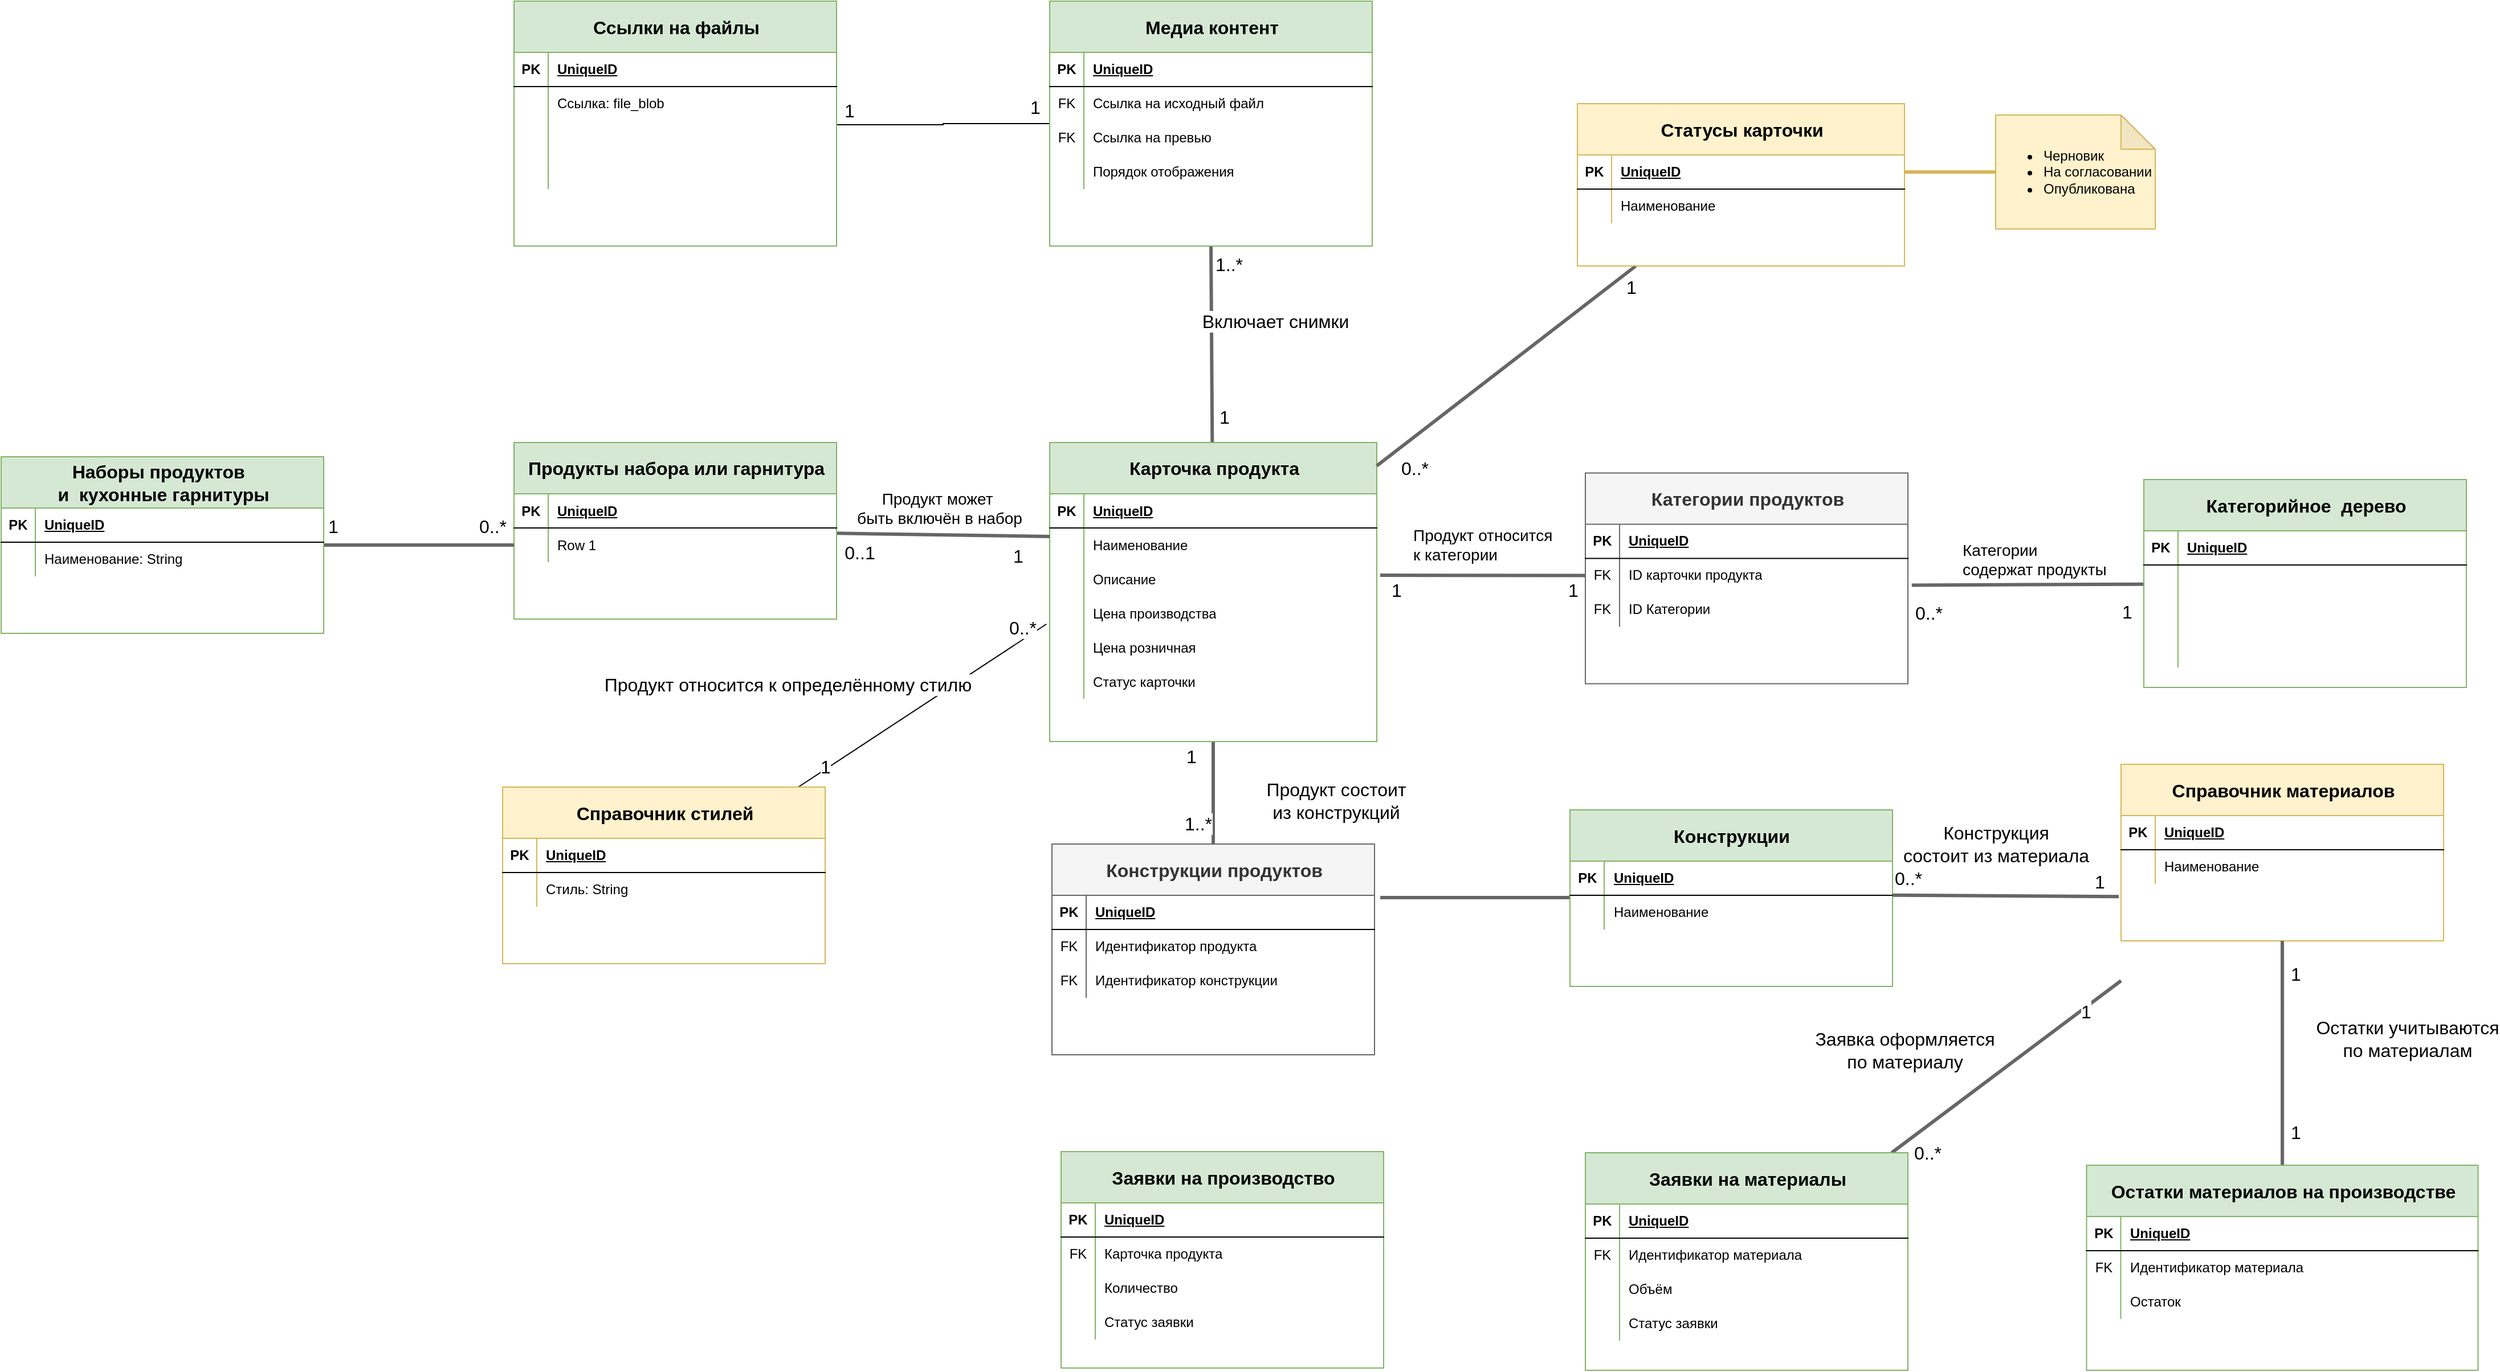 <mxfile version="21.6.8" type="github">
  <diagram id="R2lEEEUBdFMjLlhIrx00" name="Page-1">
    <mxGraphModel dx="2899" dy="2229" grid="1" gridSize="10" guides="1" tooltips="1" connect="1" arrows="1" fold="1" page="1" pageScale="1" pageWidth="850" pageHeight="1100" math="0" shadow="0" extFonts="Permanent Marker^https://fonts.googleapis.com/css?family=Permanent+Marker">
      <root>
        <mxCell id="0" />
        <mxCell id="1" parent="0" />
        <mxCell id="FP4dU_uUfFyRTAYh6HJX-157" style="rounded=0;orthogonalLoop=1;jettySize=auto;html=1;entryX=0;entryY=0.5;entryDx=0;entryDy=0;strokeWidth=3;fillColor=#f5f5f5;strokeColor=#666666;endArrow=none;endFill=0;" parent="1" target="FP4dU_uUfFyRTAYh6HJX-70" edge="1">
          <mxGeometry relative="1" as="geometry">
            <mxPoint x="390" y="154" as="sourcePoint" />
          </mxGeometry>
        </mxCell>
        <mxCell id="FP4dU_uUfFyRTAYh6HJX-160" value="&lt;font style=&quot;font-size: 14px;&quot;&gt;Продукт относится&amp;nbsp;&lt;br&gt;к категории&lt;/font&gt;" style="edgeLabel;html=1;align=left;verticalAlign=middle;resizable=0;points=[];" parent="FP4dU_uUfFyRTAYh6HJX-157" vertex="1" connectable="0">
          <mxGeometry x="-0.288" y="4" relative="1" as="geometry">
            <mxPoint x="-37" y="-23" as="offset" />
          </mxGeometry>
        </mxCell>
        <mxCell id="FP4dU_uUfFyRTAYh6HJX-164" value="1" style="edgeLabel;html=1;align=center;verticalAlign=middle;resizable=0;points=[];fontSize=16;" parent="FP4dU_uUfFyRTAYh6HJX-157" vertex="1" connectable="0">
          <mxGeometry x="0.716" relative="1" as="geometry">
            <mxPoint x="14" y="13" as="offset" />
          </mxGeometry>
        </mxCell>
        <mxCell id="FP4dU_uUfFyRTAYh6HJX-165" value="1" style="edgeLabel;html=1;align=center;verticalAlign=middle;resizable=0;points=[];fontSize=16;" parent="FP4dU_uUfFyRTAYh6HJX-157" vertex="1" connectable="0">
          <mxGeometry x="-0.865" relative="1" as="geometry">
            <mxPoint x="2" y="13" as="offset" />
          </mxGeometry>
        </mxCell>
        <mxCell id="FP4dU_uUfFyRTAYh6HJX-163" style="edgeStyle=orthogonalEdgeStyle;rounded=0;orthogonalLoop=1;jettySize=auto;html=1;entryX=0.5;entryY=0;entryDx=0;entryDy=0;fillColor=#f5f5f5;strokeColor=#666666;strokeWidth=3;startArrow=none;startFill=0;endArrow=none;endFill=0;" parent="1" source="FP4dU_uUfFyRTAYh6HJX-1" target="FP4dU_uUfFyRTAYh6HJX-79" edge="1">
          <mxGeometry relative="1" as="geometry" />
        </mxCell>
        <mxCell id="FP4dU_uUfFyRTAYh6HJX-166" value="&lt;font style=&quot;font-size: 16px;&quot;&gt;Продукт состоит &lt;br&gt;из конструкций&lt;/font&gt;" style="edgeLabel;html=1;align=center;verticalAlign=middle;resizable=0;points=[];" parent="FP4dU_uUfFyRTAYh6HJX-163" vertex="1" connectable="0">
          <mxGeometry x="-0.067" y="2" relative="1" as="geometry">
            <mxPoint x="105" y="10" as="offset" />
          </mxGeometry>
        </mxCell>
        <mxCell id="-mU-NBkUwu69QggcgZs--62" value="1..*" style="edgeLabel;html=1;align=center;verticalAlign=middle;resizable=0;points=[];fontSize=16;" vertex="1" connectable="0" parent="FP4dU_uUfFyRTAYh6HJX-163">
          <mxGeometry x="0.694" relative="1" as="geometry">
            <mxPoint x="-14" y="-4" as="offset" />
          </mxGeometry>
        </mxCell>
        <mxCell id="-mU-NBkUwu69QggcgZs--63" value="1" style="edgeLabel;html=1;align=center;verticalAlign=middle;resizable=0;points=[];fontSize=16;" vertex="1" connectable="0" parent="FP4dU_uUfFyRTAYh6HJX-163">
          <mxGeometry x="-0.797" relative="1" as="geometry">
            <mxPoint x="-20" y="4" as="offset" />
          </mxGeometry>
        </mxCell>
        <mxCell id="-mU-NBkUwu69QggcgZs--39" style="rounded=0;orthogonalLoop=1;jettySize=auto;html=1;entryX=0.5;entryY=1;entryDx=0;entryDy=0;strokeWidth=3;fillColor=#f5f5f5;strokeColor=#666666;endArrow=none;endFill=0;" edge="1" parent="1" source="FP4dU_uUfFyRTAYh6HJX-1" target="-mU-NBkUwu69QggcgZs--13">
          <mxGeometry relative="1" as="geometry">
            <mxPoint x="243.5" y="-110" as="targetPoint" />
          </mxGeometry>
        </mxCell>
        <mxCell id="-mU-NBkUwu69QggcgZs--40" value="1..*" style="edgeLabel;html=1;align=center;verticalAlign=middle;resizable=0;points=[];fontSize=16;" vertex="1" connectable="0" parent="-mU-NBkUwu69QggcgZs--39">
          <mxGeometry x="0.822" y="-1" relative="1" as="geometry">
            <mxPoint x="14" as="offset" />
          </mxGeometry>
        </mxCell>
        <mxCell id="-mU-NBkUwu69QggcgZs--41" value="1" style="edgeLabel;html=1;align=center;verticalAlign=middle;resizable=0;points=[];fontSize=16;" vertex="1" connectable="0" parent="-mU-NBkUwu69QggcgZs--39">
          <mxGeometry x="-0.802" y="-2" relative="1" as="geometry">
            <mxPoint x="8" y="-6" as="offset" />
          </mxGeometry>
        </mxCell>
        <mxCell id="-mU-NBkUwu69QggcgZs--42" value="&lt;font style=&quot;font-size: 16px;&quot;&gt;Включает снимки&amp;nbsp;&lt;/font&gt;" style="edgeLabel;html=1;align=center;verticalAlign=middle;resizable=0;points=[];" vertex="1" connectable="0" parent="-mU-NBkUwu69QggcgZs--39">
          <mxGeometry x="0.115" y="-2" relative="1" as="geometry">
            <mxPoint x="56" y="-11" as="offset" />
          </mxGeometry>
        </mxCell>
        <mxCell id="FP4dU_uUfFyRTAYh6HJX-1" value="&lt;font style=&quot;font-size: 16px;&quot;&gt;Карточка продукта&lt;/font&gt;" style="shape=table;startSize=45;container=1;collapsible=1;childLayout=tableLayout;fixedRows=1;rowLines=0;fontStyle=1;align=center;resizeLast=1;html=1;fillColor=#d5e8d4;strokeColor=#82b366;" parent="1" vertex="1">
          <mxGeometry x="100" y="37.5" width="287" height="262.5" as="geometry" />
        </mxCell>
        <mxCell id="FP4dU_uUfFyRTAYh6HJX-2" value="" style="shape=tableRow;horizontal=0;startSize=0;swimlaneHead=0;swimlaneBody=0;fillColor=none;collapsible=0;dropTarget=0;points=[[0,0.5],[1,0.5]];portConstraint=eastwest;top=0;left=0;right=0;bottom=1;" parent="FP4dU_uUfFyRTAYh6HJX-1" vertex="1">
          <mxGeometry y="45" width="287" height="30" as="geometry" />
        </mxCell>
        <mxCell id="FP4dU_uUfFyRTAYh6HJX-3" value="PK" style="shape=partialRectangle;connectable=0;fillColor=none;top=0;left=0;bottom=0;right=0;fontStyle=1;overflow=hidden;whiteSpace=wrap;html=1;" parent="FP4dU_uUfFyRTAYh6HJX-2" vertex="1">
          <mxGeometry width="30" height="30" as="geometry">
            <mxRectangle width="30" height="30" as="alternateBounds" />
          </mxGeometry>
        </mxCell>
        <mxCell id="FP4dU_uUfFyRTAYh6HJX-4" value="UniqueID" style="shape=partialRectangle;connectable=0;fillColor=none;top=0;left=0;bottom=0;right=0;align=left;spacingLeft=6;fontStyle=5;overflow=hidden;whiteSpace=wrap;html=1;" parent="FP4dU_uUfFyRTAYh6HJX-2" vertex="1">
          <mxGeometry x="30" width="257" height="30" as="geometry">
            <mxRectangle width="257" height="30" as="alternateBounds" />
          </mxGeometry>
        </mxCell>
        <mxCell id="FP4dU_uUfFyRTAYh6HJX-5" value="" style="shape=tableRow;horizontal=0;startSize=0;swimlaneHead=0;swimlaneBody=0;fillColor=none;collapsible=0;dropTarget=0;points=[[0,0.5],[1,0.5]];portConstraint=eastwest;top=0;left=0;right=0;bottom=0;" parent="FP4dU_uUfFyRTAYh6HJX-1" vertex="1">
          <mxGeometry y="75" width="287" height="30" as="geometry" />
        </mxCell>
        <mxCell id="FP4dU_uUfFyRTAYh6HJX-6" value="" style="shape=partialRectangle;connectable=0;fillColor=none;top=0;left=0;bottom=0;right=0;editable=1;overflow=hidden;whiteSpace=wrap;html=1;" parent="FP4dU_uUfFyRTAYh6HJX-5" vertex="1">
          <mxGeometry width="30" height="30" as="geometry">
            <mxRectangle width="30" height="30" as="alternateBounds" />
          </mxGeometry>
        </mxCell>
        <mxCell id="FP4dU_uUfFyRTAYh6HJX-7" value="Наименование" style="shape=partialRectangle;connectable=0;fillColor=none;top=0;left=0;bottom=0;right=0;align=left;spacingLeft=6;overflow=hidden;whiteSpace=wrap;html=1;" parent="FP4dU_uUfFyRTAYh6HJX-5" vertex="1">
          <mxGeometry x="30" width="257" height="30" as="geometry">
            <mxRectangle width="257" height="30" as="alternateBounds" />
          </mxGeometry>
        </mxCell>
        <mxCell id="FP4dU_uUfFyRTAYh6HJX-8" value="" style="shape=tableRow;horizontal=0;startSize=0;swimlaneHead=0;swimlaneBody=0;fillColor=none;collapsible=0;dropTarget=0;points=[[0,0.5],[1,0.5]];portConstraint=eastwest;top=0;left=0;right=0;bottom=0;" parent="FP4dU_uUfFyRTAYh6HJX-1" vertex="1">
          <mxGeometry y="105" width="287" height="30" as="geometry" />
        </mxCell>
        <mxCell id="FP4dU_uUfFyRTAYh6HJX-9" value="" style="shape=partialRectangle;connectable=0;fillColor=none;top=0;left=0;bottom=0;right=0;editable=1;overflow=hidden;whiteSpace=wrap;html=1;" parent="FP4dU_uUfFyRTAYh6HJX-8" vertex="1">
          <mxGeometry width="30" height="30" as="geometry">
            <mxRectangle width="30" height="30" as="alternateBounds" />
          </mxGeometry>
        </mxCell>
        <mxCell id="FP4dU_uUfFyRTAYh6HJX-10" value="Описание" style="shape=partialRectangle;connectable=0;fillColor=none;top=0;left=0;bottom=0;right=0;align=left;spacingLeft=6;overflow=hidden;whiteSpace=wrap;html=1;" parent="FP4dU_uUfFyRTAYh6HJX-8" vertex="1">
          <mxGeometry x="30" width="257" height="30" as="geometry">
            <mxRectangle width="257" height="30" as="alternateBounds" />
          </mxGeometry>
        </mxCell>
        <mxCell id="FP4dU_uUfFyRTAYh6HJX-11" value="" style="shape=tableRow;horizontal=0;startSize=0;swimlaneHead=0;swimlaneBody=0;fillColor=none;collapsible=0;dropTarget=0;points=[[0,0.5],[1,0.5]];portConstraint=eastwest;top=0;left=0;right=0;bottom=0;" parent="FP4dU_uUfFyRTAYh6HJX-1" vertex="1">
          <mxGeometry y="135" width="287" height="30" as="geometry" />
        </mxCell>
        <mxCell id="FP4dU_uUfFyRTAYh6HJX-12" value="" style="shape=partialRectangle;connectable=0;fillColor=none;top=0;left=0;bottom=0;right=0;editable=1;overflow=hidden;whiteSpace=wrap;html=1;" parent="FP4dU_uUfFyRTAYh6HJX-11" vertex="1">
          <mxGeometry width="30" height="30" as="geometry">
            <mxRectangle width="30" height="30" as="alternateBounds" />
          </mxGeometry>
        </mxCell>
        <mxCell id="FP4dU_uUfFyRTAYh6HJX-13" value="Цена производства" style="shape=partialRectangle;connectable=0;fillColor=none;top=0;left=0;bottom=0;right=0;align=left;spacingLeft=6;overflow=hidden;whiteSpace=wrap;html=1;" parent="FP4dU_uUfFyRTAYh6HJX-11" vertex="1">
          <mxGeometry x="30" width="257" height="30" as="geometry">
            <mxRectangle width="257" height="30" as="alternateBounds" />
          </mxGeometry>
        </mxCell>
        <mxCell id="-mU-NBkUwu69QggcgZs--70" value="" style="shape=tableRow;horizontal=0;startSize=0;swimlaneHead=0;swimlaneBody=0;fillColor=none;collapsible=0;dropTarget=0;points=[[0,0.5],[1,0.5]];portConstraint=eastwest;top=0;left=0;right=0;bottom=0;" vertex="1" parent="FP4dU_uUfFyRTAYh6HJX-1">
          <mxGeometry y="165" width="287" height="30" as="geometry" />
        </mxCell>
        <mxCell id="-mU-NBkUwu69QggcgZs--71" value="" style="shape=partialRectangle;connectable=0;fillColor=none;top=0;left=0;bottom=0;right=0;editable=1;overflow=hidden;whiteSpace=wrap;html=1;" vertex="1" parent="-mU-NBkUwu69QggcgZs--70">
          <mxGeometry width="30" height="30" as="geometry">
            <mxRectangle width="30" height="30" as="alternateBounds" />
          </mxGeometry>
        </mxCell>
        <mxCell id="-mU-NBkUwu69QggcgZs--72" value="Цена розничная" style="shape=partialRectangle;connectable=0;fillColor=none;top=0;left=0;bottom=0;right=0;align=left;spacingLeft=6;overflow=hidden;whiteSpace=wrap;html=1;" vertex="1" parent="-mU-NBkUwu69QggcgZs--70">
          <mxGeometry x="30" width="257" height="30" as="geometry">
            <mxRectangle width="257" height="30" as="alternateBounds" />
          </mxGeometry>
        </mxCell>
        <mxCell id="-mU-NBkUwu69QggcgZs--99" value="" style="shape=tableRow;horizontal=0;startSize=0;swimlaneHead=0;swimlaneBody=0;fillColor=none;collapsible=0;dropTarget=0;points=[[0,0.5],[1,0.5]];portConstraint=eastwest;top=0;left=0;right=0;bottom=0;" vertex="1" parent="FP4dU_uUfFyRTAYh6HJX-1">
          <mxGeometry y="195" width="287" height="30" as="geometry" />
        </mxCell>
        <mxCell id="-mU-NBkUwu69QggcgZs--100" value="" style="shape=partialRectangle;connectable=0;fillColor=none;top=0;left=0;bottom=0;right=0;editable=1;overflow=hidden;whiteSpace=wrap;html=1;" vertex="1" parent="-mU-NBkUwu69QggcgZs--99">
          <mxGeometry width="30" height="30" as="geometry">
            <mxRectangle width="30" height="30" as="alternateBounds" />
          </mxGeometry>
        </mxCell>
        <mxCell id="-mU-NBkUwu69QggcgZs--101" value="Статус карточки" style="shape=partialRectangle;connectable=0;fillColor=none;top=0;left=0;bottom=0;right=0;align=left;spacingLeft=6;overflow=hidden;whiteSpace=wrap;html=1;" vertex="1" parent="-mU-NBkUwu69QggcgZs--99">
          <mxGeometry x="30" width="257" height="30" as="geometry">
            <mxRectangle width="257" height="30" as="alternateBounds" />
          </mxGeometry>
        </mxCell>
        <mxCell id="FP4dU_uUfFyRTAYh6HJX-161" style="rounded=0;orthogonalLoop=1;jettySize=auto;html=1;entryX=0;entryY=0.25;entryDx=0;entryDy=0;startArrow=none;startFill=0;endArrow=none;endFill=0;strokeWidth=3;fillColor=#f5f5f5;strokeColor=#666666;entryPerimeter=0;" parent="1" source="FP4dU_uUfFyRTAYh6HJX-14" target="FP4dU_uUfFyRTAYh6HJX-5" edge="1">
          <mxGeometry relative="1" as="geometry" />
        </mxCell>
        <mxCell id="FP4dU_uUfFyRTAYh6HJX-162" value="&lt;font style=&quot;font-size: 14px;&quot;&gt;Продукт может&amp;nbsp;&lt;br&gt;быть включён в набор&lt;/font&gt;" style="edgeLabel;html=1;align=center;verticalAlign=middle;resizable=0;points=[];" parent="FP4dU_uUfFyRTAYh6HJX-161" vertex="1" connectable="0">
          <mxGeometry x="-0.142" y="2" relative="1" as="geometry">
            <mxPoint x="10" y="-22" as="offset" />
          </mxGeometry>
        </mxCell>
        <mxCell id="FP4dU_uUfFyRTAYh6HJX-167" value="&lt;font style=&quot;font-size: 16px;&quot;&gt;1&lt;/font&gt;" style="edgeLabel;html=1;align=center;verticalAlign=middle;resizable=0;points=[];" parent="FP4dU_uUfFyRTAYh6HJX-161" vertex="1" connectable="0">
          <mxGeometry x="0.805" y="-2" relative="1" as="geometry">
            <mxPoint x="-10" y="15" as="offset" />
          </mxGeometry>
        </mxCell>
        <mxCell id="FP4dU_uUfFyRTAYh6HJX-168" value="0..1" style="edgeLabel;html=1;align=center;verticalAlign=middle;resizable=0;points=[];fontSize=16;" parent="FP4dU_uUfFyRTAYh6HJX-161" vertex="1" connectable="0">
          <mxGeometry x="-0.828" y="-2" relative="1" as="geometry">
            <mxPoint x="4" y="14" as="offset" />
          </mxGeometry>
        </mxCell>
        <mxCell id="FP4dU_uUfFyRTAYh6HJX-14" value="&lt;font style=&quot;font-size: 16px;&quot;&gt;Продукты набора или гарнитура&lt;/font&gt;" style="shape=table;startSize=45;container=1;collapsible=1;childLayout=tableLayout;fixedRows=1;rowLines=0;fontStyle=1;align=center;resizeLast=1;html=1;fillColor=#d5e8d4;strokeColor=#82b366;" parent="1" vertex="1">
          <mxGeometry x="-370" y="37.5" width="283" height="155" as="geometry" />
        </mxCell>
        <mxCell id="FP4dU_uUfFyRTAYh6HJX-15" value="" style="shape=tableRow;horizontal=0;startSize=0;swimlaneHead=0;swimlaneBody=0;fillColor=none;collapsible=0;dropTarget=0;points=[[0,0.5],[1,0.5]];portConstraint=eastwest;top=0;left=0;right=0;bottom=1;" parent="FP4dU_uUfFyRTAYh6HJX-14" vertex="1">
          <mxGeometry y="45" width="283" height="30" as="geometry" />
        </mxCell>
        <mxCell id="FP4dU_uUfFyRTAYh6HJX-16" value="PK" style="shape=partialRectangle;connectable=0;fillColor=none;top=0;left=0;bottom=0;right=0;fontStyle=1;overflow=hidden;whiteSpace=wrap;html=1;" parent="FP4dU_uUfFyRTAYh6HJX-15" vertex="1">
          <mxGeometry width="30" height="30" as="geometry">
            <mxRectangle width="30" height="30" as="alternateBounds" />
          </mxGeometry>
        </mxCell>
        <mxCell id="FP4dU_uUfFyRTAYh6HJX-17" value="UniqueID" style="shape=partialRectangle;connectable=0;fillColor=none;top=0;left=0;bottom=0;right=0;align=left;spacingLeft=6;fontStyle=5;overflow=hidden;whiteSpace=wrap;html=1;" parent="FP4dU_uUfFyRTAYh6HJX-15" vertex="1">
          <mxGeometry x="30" width="253" height="30" as="geometry">
            <mxRectangle width="253" height="30" as="alternateBounds" />
          </mxGeometry>
        </mxCell>
        <mxCell id="FP4dU_uUfFyRTAYh6HJX-18" value="" style="shape=tableRow;horizontal=0;startSize=0;swimlaneHead=0;swimlaneBody=0;fillColor=none;collapsible=0;dropTarget=0;points=[[0,0.5],[1,0.5]];portConstraint=eastwest;top=0;left=0;right=0;bottom=0;" parent="FP4dU_uUfFyRTAYh6HJX-14" vertex="1">
          <mxGeometry y="75" width="283" height="30" as="geometry" />
        </mxCell>
        <mxCell id="FP4dU_uUfFyRTAYh6HJX-19" value="" style="shape=partialRectangle;connectable=0;fillColor=none;top=0;left=0;bottom=0;right=0;editable=1;overflow=hidden;whiteSpace=wrap;html=1;" parent="FP4dU_uUfFyRTAYh6HJX-18" vertex="1">
          <mxGeometry width="30" height="30" as="geometry">
            <mxRectangle width="30" height="30" as="alternateBounds" />
          </mxGeometry>
        </mxCell>
        <mxCell id="FP4dU_uUfFyRTAYh6HJX-20" value="Row 1" style="shape=partialRectangle;connectable=0;fillColor=none;top=0;left=0;bottom=0;right=0;align=left;spacingLeft=6;overflow=hidden;whiteSpace=wrap;html=1;" parent="FP4dU_uUfFyRTAYh6HJX-18" vertex="1">
          <mxGeometry x="30" width="253" height="30" as="geometry">
            <mxRectangle width="253" height="30" as="alternateBounds" />
          </mxGeometry>
        </mxCell>
        <mxCell id="-mU-NBkUwu69QggcgZs--48" style="rounded=0;orthogonalLoop=1;jettySize=auto;html=1;entryX=-0.01;entryY=0.813;entryDx=0;entryDy=0;entryPerimeter=0;endArrow=none;endFill=0;" edge="1" parent="1" source="FP4dU_uUfFyRTAYh6HJX-40" target="FP4dU_uUfFyRTAYh6HJX-11">
          <mxGeometry relative="1" as="geometry" />
        </mxCell>
        <mxCell id="-mU-NBkUwu69QggcgZs--59" value="1" style="edgeLabel;html=1;align=center;verticalAlign=middle;resizable=0;points=[];fontSize=16;" vertex="1" connectable="0" parent="-mU-NBkUwu69QggcgZs--48">
          <mxGeometry x="-0.769" y="2" relative="1" as="geometry">
            <mxPoint x="-1" as="offset" />
          </mxGeometry>
        </mxCell>
        <mxCell id="-mU-NBkUwu69QggcgZs--60" value="0..*" style="edgeLabel;html=1;align=center;verticalAlign=middle;resizable=0;points=[];fontSize=16;" vertex="1" connectable="0" parent="-mU-NBkUwu69QggcgZs--48">
          <mxGeometry x="0.8" relative="1" as="geometry">
            <mxPoint y="-11" as="offset" />
          </mxGeometry>
        </mxCell>
        <mxCell id="-mU-NBkUwu69QggcgZs--61" value="Продукт относится к определённому стилю" style="edgeLabel;html=1;align=center;verticalAlign=middle;resizable=0;points=[];fontSize=16;" vertex="1" connectable="0" parent="-mU-NBkUwu69QggcgZs--48">
          <mxGeometry x="-0.256" y="-1" relative="1" as="geometry">
            <mxPoint x="-91" y="-38" as="offset" />
          </mxGeometry>
        </mxCell>
        <mxCell id="FP4dU_uUfFyRTAYh6HJX-40" value="&lt;span style=&quot;font-size: 16px;&quot;&gt;Справочник стилей&lt;/span&gt;" style="shape=table;startSize=45;container=1;collapsible=1;childLayout=tableLayout;fixedRows=1;rowLines=0;fontStyle=1;align=center;resizeLast=1;html=1;fillColor=#fff2cc;strokeColor=#d6b656;" parent="1" vertex="1">
          <mxGeometry x="-380" y="340" width="283" height="155" as="geometry" />
        </mxCell>
        <mxCell id="FP4dU_uUfFyRTAYh6HJX-41" value="" style="shape=tableRow;horizontal=0;startSize=0;swimlaneHead=0;swimlaneBody=0;fillColor=none;collapsible=0;dropTarget=0;points=[[0,0.5],[1,0.5]];portConstraint=eastwest;top=0;left=0;right=0;bottom=1;" parent="FP4dU_uUfFyRTAYh6HJX-40" vertex="1">
          <mxGeometry y="45" width="283" height="30" as="geometry" />
        </mxCell>
        <mxCell id="FP4dU_uUfFyRTAYh6HJX-42" value="PK" style="shape=partialRectangle;connectable=0;fillColor=none;top=0;left=0;bottom=0;right=0;fontStyle=1;overflow=hidden;whiteSpace=wrap;html=1;" parent="FP4dU_uUfFyRTAYh6HJX-41" vertex="1">
          <mxGeometry width="30" height="30" as="geometry">
            <mxRectangle width="30" height="30" as="alternateBounds" />
          </mxGeometry>
        </mxCell>
        <mxCell id="FP4dU_uUfFyRTAYh6HJX-43" value="UniqueID" style="shape=partialRectangle;connectable=0;fillColor=none;top=0;left=0;bottom=0;right=0;align=left;spacingLeft=6;fontStyle=5;overflow=hidden;whiteSpace=wrap;html=1;" parent="FP4dU_uUfFyRTAYh6HJX-41" vertex="1">
          <mxGeometry x="30" width="253" height="30" as="geometry">
            <mxRectangle width="253" height="30" as="alternateBounds" />
          </mxGeometry>
        </mxCell>
        <mxCell id="FP4dU_uUfFyRTAYh6HJX-44" value="" style="shape=tableRow;horizontal=0;startSize=0;swimlaneHead=0;swimlaneBody=0;fillColor=none;collapsible=0;dropTarget=0;points=[[0,0.5],[1,0.5]];portConstraint=eastwest;top=0;left=0;right=0;bottom=0;" parent="FP4dU_uUfFyRTAYh6HJX-40" vertex="1">
          <mxGeometry y="75" width="283" height="30" as="geometry" />
        </mxCell>
        <mxCell id="FP4dU_uUfFyRTAYh6HJX-45" value="" style="shape=partialRectangle;connectable=0;fillColor=none;top=0;left=0;bottom=0;right=0;editable=1;overflow=hidden;whiteSpace=wrap;html=1;" parent="FP4dU_uUfFyRTAYh6HJX-44" vertex="1">
          <mxGeometry width="30" height="30" as="geometry">
            <mxRectangle width="30" height="30" as="alternateBounds" />
          </mxGeometry>
        </mxCell>
        <mxCell id="FP4dU_uUfFyRTAYh6HJX-46" value="Стиль: String" style="shape=partialRectangle;connectable=0;fillColor=none;top=0;left=0;bottom=0;right=0;align=left;spacingLeft=6;overflow=hidden;whiteSpace=wrap;html=1;" parent="FP4dU_uUfFyRTAYh6HJX-44" vertex="1">
          <mxGeometry x="30" width="253" height="30" as="geometry">
            <mxRectangle width="253" height="30" as="alternateBounds" />
          </mxGeometry>
        </mxCell>
        <mxCell id="FP4dU_uUfFyRTAYh6HJX-158" style="rounded=0;orthogonalLoop=1;jettySize=auto;html=1;entryX=1.012;entryY=0.783;entryDx=0;entryDy=0;entryPerimeter=0;strokeWidth=3;fillColor=#f5f5f5;strokeColor=#666666;endArrow=none;endFill=0;" parent="1" source="FP4dU_uUfFyRTAYh6HJX-53" target="FP4dU_uUfFyRTAYh6HJX-70" edge="1">
          <mxGeometry relative="1" as="geometry" />
        </mxCell>
        <mxCell id="FP4dU_uUfFyRTAYh6HJX-159" value="&lt;font style=&quot;font-size: 14px;&quot;&gt;Категории &lt;br&gt;содержат продукты&lt;/font&gt;" style="edgeLabel;html=1;align=left;verticalAlign=middle;resizable=0;points=[];" parent="FP4dU_uUfFyRTAYh6HJX-158" vertex="1" connectable="0">
          <mxGeometry x="0.161" y="-2" relative="1" as="geometry">
            <mxPoint x="-43" y="-21" as="offset" />
          </mxGeometry>
        </mxCell>
        <mxCell id="FP4dU_uUfFyRTAYh6HJX-169" value="0..*" style="edgeLabel;html=1;align=center;verticalAlign=middle;resizable=0;points=[];fontSize=16;" parent="FP4dU_uUfFyRTAYh6HJX-158" vertex="1" connectable="0">
          <mxGeometry x="0.878" relative="1" as="geometry">
            <mxPoint x="2" y="24" as="offset" />
          </mxGeometry>
        </mxCell>
        <mxCell id="FP4dU_uUfFyRTAYh6HJX-170" value="1" style="edgeLabel;html=1;align=center;verticalAlign=middle;resizable=0;points=[];fontSize=16;" parent="FP4dU_uUfFyRTAYh6HJX-158" vertex="1" connectable="0">
          <mxGeometry x="-0.773" relative="1" as="geometry">
            <mxPoint x="8" y="24" as="offset" />
          </mxGeometry>
        </mxCell>
        <mxCell id="FP4dU_uUfFyRTAYh6HJX-53" value="&lt;font style=&quot;font-size: 16px;&quot;&gt;Категорийное&amp;nbsp;&amp;nbsp;дерево&lt;/font&gt;" style="shape=table;startSize=45;container=1;collapsible=1;childLayout=tableLayout;fixedRows=1;rowLines=0;fontStyle=1;align=center;resizeLast=1;html=1;fillColor=#d5e8d4;strokeColor=#82b366;" parent="1" vertex="1">
          <mxGeometry x="1060" y="70" width="283" height="182.5" as="geometry" />
        </mxCell>
        <mxCell id="FP4dU_uUfFyRTAYh6HJX-54" value="" style="shape=tableRow;horizontal=0;startSize=0;swimlaneHead=0;swimlaneBody=0;fillColor=none;collapsible=0;dropTarget=0;points=[[0,0.5],[1,0.5]];portConstraint=eastwest;top=0;left=0;right=0;bottom=1;" parent="FP4dU_uUfFyRTAYh6HJX-53" vertex="1">
          <mxGeometry y="45" width="283" height="30" as="geometry" />
        </mxCell>
        <mxCell id="FP4dU_uUfFyRTAYh6HJX-55" value="PK" style="shape=partialRectangle;connectable=0;fillColor=none;top=0;left=0;bottom=0;right=0;fontStyle=1;overflow=hidden;whiteSpace=wrap;html=1;" parent="FP4dU_uUfFyRTAYh6HJX-54" vertex="1">
          <mxGeometry width="30" height="30" as="geometry">
            <mxRectangle width="30" height="30" as="alternateBounds" />
          </mxGeometry>
        </mxCell>
        <mxCell id="FP4dU_uUfFyRTAYh6HJX-56" value="UniqueID" style="shape=partialRectangle;connectable=0;fillColor=none;top=0;left=0;bottom=0;right=0;align=left;spacingLeft=6;fontStyle=5;overflow=hidden;whiteSpace=wrap;html=1;" parent="FP4dU_uUfFyRTAYh6HJX-54" vertex="1">
          <mxGeometry x="30" width="253" height="30" as="geometry">
            <mxRectangle width="253" height="30" as="alternateBounds" />
          </mxGeometry>
        </mxCell>
        <mxCell id="FP4dU_uUfFyRTAYh6HJX-57" value="" style="shape=tableRow;horizontal=0;startSize=0;swimlaneHead=0;swimlaneBody=0;fillColor=none;collapsible=0;dropTarget=0;points=[[0,0.5],[1,0.5]];portConstraint=eastwest;top=0;left=0;right=0;bottom=0;" parent="FP4dU_uUfFyRTAYh6HJX-53" vertex="1">
          <mxGeometry y="75" width="283" height="30" as="geometry" />
        </mxCell>
        <mxCell id="FP4dU_uUfFyRTAYh6HJX-58" value="" style="shape=partialRectangle;connectable=0;fillColor=none;top=0;left=0;bottom=0;right=0;editable=1;overflow=hidden;whiteSpace=wrap;html=1;" parent="FP4dU_uUfFyRTAYh6HJX-57" vertex="1">
          <mxGeometry width="30" height="30" as="geometry">
            <mxRectangle width="30" height="30" as="alternateBounds" />
          </mxGeometry>
        </mxCell>
        <mxCell id="FP4dU_uUfFyRTAYh6HJX-59" value="" style="shape=partialRectangle;connectable=0;fillColor=none;top=0;left=0;bottom=0;right=0;align=left;spacingLeft=6;overflow=hidden;whiteSpace=wrap;html=1;" parent="FP4dU_uUfFyRTAYh6HJX-57" vertex="1">
          <mxGeometry x="30" width="253" height="30" as="geometry">
            <mxRectangle width="253" height="30" as="alternateBounds" />
          </mxGeometry>
        </mxCell>
        <mxCell id="FP4dU_uUfFyRTAYh6HJX-60" value="" style="shape=tableRow;horizontal=0;startSize=0;swimlaneHead=0;swimlaneBody=0;fillColor=none;collapsible=0;dropTarget=0;points=[[0,0.5],[1,0.5]];portConstraint=eastwest;top=0;left=0;right=0;bottom=0;" parent="FP4dU_uUfFyRTAYh6HJX-53" vertex="1">
          <mxGeometry y="105" width="283" height="30" as="geometry" />
        </mxCell>
        <mxCell id="FP4dU_uUfFyRTAYh6HJX-61" value="" style="shape=partialRectangle;connectable=0;fillColor=none;top=0;left=0;bottom=0;right=0;editable=1;overflow=hidden;whiteSpace=wrap;html=1;" parent="FP4dU_uUfFyRTAYh6HJX-60" vertex="1">
          <mxGeometry width="30" height="30" as="geometry">
            <mxRectangle width="30" height="30" as="alternateBounds" />
          </mxGeometry>
        </mxCell>
        <mxCell id="FP4dU_uUfFyRTAYh6HJX-62" value="" style="shape=partialRectangle;connectable=0;fillColor=none;top=0;left=0;bottom=0;right=0;align=left;spacingLeft=6;overflow=hidden;whiteSpace=wrap;html=1;" parent="FP4dU_uUfFyRTAYh6HJX-60" vertex="1">
          <mxGeometry x="30" width="253" height="30" as="geometry">
            <mxRectangle width="253" height="30" as="alternateBounds" />
          </mxGeometry>
        </mxCell>
        <mxCell id="FP4dU_uUfFyRTAYh6HJX-63" value="" style="shape=tableRow;horizontal=0;startSize=0;swimlaneHead=0;swimlaneBody=0;fillColor=none;collapsible=0;dropTarget=0;points=[[0,0.5],[1,0.5]];portConstraint=eastwest;top=0;left=0;right=0;bottom=0;" parent="FP4dU_uUfFyRTAYh6HJX-53" vertex="1">
          <mxGeometry y="135" width="283" height="30" as="geometry" />
        </mxCell>
        <mxCell id="FP4dU_uUfFyRTAYh6HJX-64" value="" style="shape=partialRectangle;connectable=0;fillColor=none;top=0;left=0;bottom=0;right=0;editable=1;overflow=hidden;whiteSpace=wrap;html=1;" parent="FP4dU_uUfFyRTAYh6HJX-63" vertex="1">
          <mxGeometry width="30" height="30" as="geometry">
            <mxRectangle width="30" height="30" as="alternateBounds" />
          </mxGeometry>
        </mxCell>
        <mxCell id="FP4dU_uUfFyRTAYh6HJX-65" value="" style="shape=partialRectangle;connectable=0;fillColor=none;top=0;left=0;bottom=0;right=0;align=left;spacingLeft=6;overflow=hidden;whiteSpace=wrap;html=1;" parent="FP4dU_uUfFyRTAYh6HJX-63" vertex="1">
          <mxGeometry x="30" width="253" height="30" as="geometry">
            <mxRectangle width="253" height="30" as="alternateBounds" />
          </mxGeometry>
        </mxCell>
        <mxCell id="FP4dU_uUfFyRTAYh6HJX-66" value="&lt;font style=&quot;font-size: 16px;&quot;&gt;Категории продуктов&lt;/font&gt;" style="shape=table;startSize=45;container=1;collapsible=1;childLayout=tableLayout;fixedRows=1;rowLines=0;fontStyle=1;align=center;resizeLast=1;html=1;fillColor=#f5f5f5;fontColor=#333333;strokeColor=#666666;" parent="1" vertex="1">
          <mxGeometry x="570" y="64.25" width="283" height="185" as="geometry" />
        </mxCell>
        <mxCell id="FP4dU_uUfFyRTAYh6HJX-67" value="" style="shape=tableRow;horizontal=0;startSize=0;swimlaneHead=0;swimlaneBody=0;fillColor=none;collapsible=0;dropTarget=0;points=[[0,0.5],[1,0.5]];portConstraint=eastwest;top=0;left=0;right=0;bottom=1;" parent="FP4dU_uUfFyRTAYh6HJX-66" vertex="1">
          <mxGeometry y="45" width="283" height="30" as="geometry" />
        </mxCell>
        <mxCell id="FP4dU_uUfFyRTAYh6HJX-68" value="PK" style="shape=partialRectangle;connectable=0;fillColor=none;top=0;left=0;bottom=0;right=0;fontStyle=1;overflow=hidden;whiteSpace=wrap;html=1;" parent="FP4dU_uUfFyRTAYh6HJX-67" vertex="1">
          <mxGeometry width="30" height="30" as="geometry">
            <mxRectangle width="30" height="30" as="alternateBounds" />
          </mxGeometry>
        </mxCell>
        <mxCell id="FP4dU_uUfFyRTAYh6HJX-69" value="UniqueID" style="shape=partialRectangle;connectable=0;fillColor=none;top=0;left=0;bottom=0;right=0;align=left;spacingLeft=6;fontStyle=5;overflow=hidden;whiteSpace=wrap;html=1;" parent="FP4dU_uUfFyRTAYh6HJX-67" vertex="1">
          <mxGeometry x="30" width="253" height="30" as="geometry">
            <mxRectangle width="253" height="30" as="alternateBounds" />
          </mxGeometry>
        </mxCell>
        <mxCell id="FP4dU_uUfFyRTAYh6HJX-70" value="" style="shape=tableRow;horizontal=0;startSize=0;swimlaneHead=0;swimlaneBody=0;fillColor=none;collapsible=0;dropTarget=0;points=[[0,0.5],[1,0.5]];portConstraint=eastwest;top=0;left=0;right=0;bottom=0;" parent="FP4dU_uUfFyRTAYh6HJX-66" vertex="1">
          <mxGeometry y="75" width="283" height="30" as="geometry" />
        </mxCell>
        <mxCell id="FP4dU_uUfFyRTAYh6HJX-71" value="FK" style="shape=partialRectangle;connectable=0;fillColor=none;top=0;left=0;bottom=0;right=0;editable=1;overflow=hidden;whiteSpace=wrap;html=1;" parent="FP4dU_uUfFyRTAYh6HJX-70" vertex="1">
          <mxGeometry width="30" height="30" as="geometry">
            <mxRectangle width="30" height="30" as="alternateBounds" />
          </mxGeometry>
        </mxCell>
        <mxCell id="FP4dU_uUfFyRTAYh6HJX-72" value="ID карточки продукта" style="shape=partialRectangle;connectable=0;fillColor=none;top=0;left=0;bottom=0;right=0;align=left;spacingLeft=6;overflow=hidden;whiteSpace=wrap;html=1;" parent="FP4dU_uUfFyRTAYh6HJX-70" vertex="1">
          <mxGeometry x="30" width="253" height="30" as="geometry">
            <mxRectangle width="253" height="30" as="alternateBounds" />
          </mxGeometry>
        </mxCell>
        <mxCell id="FP4dU_uUfFyRTAYh6HJX-73" value="" style="shape=tableRow;horizontal=0;startSize=0;swimlaneHead=0;swimlaneBody=0;fillColor=none;collapsible=0;dropTarget=0;points=[[0,0.5],[1,0.5]];portConstraint=eastwest;top=0;left=0;right=0;bottom=0;" parent="FP4dU_uUfFyRTAYh6HJX-66" vertex="1">
          <mxGeometry y="105" width="283" height="30" as="geometry" />
        </mxCell>
        <mxCell id="FP4dU_uUfFyRTAYh6HJX-74" value="FK" style="shape=partialRectangle;connectable=0;fillColor=none;top=0;left=0;bottom=0;right=0;editable=1;overflow=hidden;whiteSpace=wrap;html=1;" parent="FP4dU_uUfFyRTAYh6HJX-73" vertex="1">
          <mxGeometry width="30" height="30" as="geometry">
            <mxRectangle width="30" height="30" as="alternateBounds" />
          </mxGeometry>
        </mxCell>
        <mxCell id="FP4dU_uUfFyRTAYh6HJX-75" value="ID Категории" style="shape=partialRectangle;connectable=0;fillColor=none;top=0;left=0;bottom=0;right=0;align=left;spacingLeft=6;overflow=hidden;whiteSpace=wrap;html=1;" parent="FP4dU_uUfFyRTAYh6HJX-73" vertex="1">
          <mxGeometry x="30" width="253" height="30" as="geometry">
            <mxRectangle width="253" height="30" as="alternateBounds" />
          </mxGeometry>
        </mxCell>
        <mxCell id="FP4dU_uUfFyRTAYh6HJX-79" value="&lt;span style=&quot;font-size: 16px;&quot;&gt;Конструкции продуктов&lt;/span&gt;" style="shape=table;startSize=45;container=1;collapsible=1;childLayout=tableLayout;fixedRows=1;rowLines=0;fontStyle=1;align=center;resizeLast=1;html=1;fillColor=#f5f5f5;fontColor=#333333;strokeColor=#666666;" parent="1" vertex="1">
          <mxGeometry x="102" y="390" width="283" height="185" as="geometry" />
        </mxCell>
        <mxCell id="FP4dU_uUfFyRTAYh6HJX-80" value="" style="shape=tableRow;horizontal=0;startSize=0;swimlaneHead=0;swimlaneBody=0;fillColor=none;collapsible=0;dropTarget=0;points=[[0,0.5],[1,0.5]];portConstraint=eastwest;top=0;left=0;right=0;bottom=1;" parent="FP4dU_uUfFyRTAYh6HJX-79" vertex="1">
          <mxGeometry y="45" width="283" height="30" as="geometry" />
        </mxCell>
        <mxCell id="FP4dU_uUfFyRTAYh6HJX-81" value="PK" style="shape=partialRectangle;connectable=0;fillColor=none;top=0;left=0;bottom=0;right=0;fontStyle=1;overflow=hidden;whiteSpace=wrap;html=1;" parent="FP4dU_uUfFyRTAYh6HJX-80" vertex="1">
          <mxGeometry width="30" height="30" as="geometry">
            <mxRectangle width="30" height="30" as="alternateBounds" />
          </mxGeometry>
        </mxCell>
        <mxCell id="FP4dU_uUfFyRTAYh6HJX-82" value="UniqueID" style="shape=partialRectangle;connectable=0;fillColor=none;top=0;left=0;bottom=0;right=0;align=left;spacingLeft=6;fontStyle=5;overflow=hidden;whiteSpace=wrap;html=1;" parent="FP4dU_uUfFyRTAYh6HJX-80" vertex="1">
          <mxGeometry x="30" width="253" height="30" as="geometry">
            <mxRectangle width="253" height="30" as="alternateBounds" />
          </mxGeometry>
        </mxCell>
        <mxCell id="FP4dU_uUfFyRTAYh6HJX-83" value="" style="shape=tableRow;horizontal=0;startSize=0;swimlaneHead=0;swimlaneBody=0;fillColor=none;collapsible=0;dropTarget=0;points=[[0,0.5],[1,0.5]];portConstraint=eastwest;top=0;left=0;right=0;bottom=0;" parent="FP4dU_uUfFyRTAYh6HJX-79" vertex="1">
          <mxGeometry y="75" width="283" height="30" as="geometry" />
        </mxCell>
        <mxCell id="FP4dU_uUfFyRTAYh6HJX-84" value="FK" style="shape=partialRectangle;connectable=0;fillColor=none;top=0;left=0;bottom=0;right=0;editable=1;overflow=hidden;whiteSpace=wrap;html=1;" parent="FP4dU_uUfFyRTAYh6HJX-83" vertex="1">
          <mxGeometry width="30" height="30" as="geometry">
            <mxRectangle width="30" height="30" as="alternateBounds" />
          </mxGeometry>
        </mxCell>
        <mxCell id="FP4dU_uUfFyRTAYh6HJX-85" value="Идентификатор продукта" style="shape=partialRectangle;connectable=0;fillColor=none;top=0;left=0;bottom=0;right=0;align=left;spacingLeft=6;overflow=hidden;whiteSpace=wrap;html=1;" parent="FP4dU_uUfFyRTAYh6HJX-83" vertex="1">
          <mxGeometry x="30" width="253" height="30" as="geometry">
            <mxRectangle width="253" height="30" as="alternateBounds" />
          </mxGeometry>
        </mxCell>
        <mxCell id="FP4dU_uUfFyRTAYh6HJX-86" value="" style="shape=tableRow;horizontal=0;startSize=0;swimlaneHead=0;swimlaneBody=0;fillColor=none;collapsible=0;dropTarget=0;points=[[0,0.5],[1,0.5]];portConstraint=eastwest;top=0;left=0;right=0;bottom=0;" parent="FP4dU_uUfFyRTAYh6HJX-79" vertex="1">
          <mxGeometry y="105" width="283" height="30" as="geometry" />
        </mxCell>
        <mxCell id="FP4dU_uUfFyRTAYh6HJX-87" value="FK" style="shape=partialRectangle;connectable=0;fillColor=none;top=0;left=0;bottom=0;right=0;editable=1;overflow=hidden;whiteSpace=wrap;html=1;" parent="FP4dU_uUfFyRTAYh6HJX-86" vertex="1">
          <mxGeometry width="30" height="30" as="geometry">
            <mxRectangle width="30" height="30" as="alternateBounds" />
          </mxGeometry>
        </mxCell>
        <mxCell id="FP4dU_uUfFyRTAYh6HJX-88" value="Идентификатор конструкции" style="shape=partialRectangle;connectable=0;fillColor=none;top=0;left=0;bottom=0;right=0;align=left;spacingLeft=6;overflow=hidden;whiteSpace=wrap;html=1;" parent="FP4dU_uUfFyRTAYh6HJX-86" vertex="1">
          <mxGeometry x="30" width="253" height="30" as="geometry">
            <mxRectangle width="253" height="30" as="alternateBounds" />
          </mxGeometry>
        </mxCell>
        <mxCell id="FP4dU_uUfFyRTAYh6HJX-171" style="edgeStyle=orthogonalEdgeStyle;rounded=0;orthogonalLoop=1;jettySize=auto;html=1;endArrow=none;endFill=0;strokeWidth=3;fillColor=#f5f5f5;strokeColor=#666666;" parent="1" source="FP4dU_uUfFyRTAYh6HJX-92" edge="1">
          <mxGeometry relative="1" as="geometry">
            <mxPoint x="390" y="437" as="targetPoint" />
          </mxGeometry>
        </mxCell>
        <mxCell id="FP4dU_uUfFyRTAYh6HJX-92" value="&lt;span style=&quot;font-size: 16px;&quot;&gt;Конструкции&lt;/span&gt;" style="shape=table;startSize=45;container=1;collapsible=1;childLayout=tableLayout;fixedRows=1;rowLines=0;fontStyle=1;align=center;resizeLast=1;html=1;fillColor=#d5e8d4;strokeColor=#82b366;" parent="1" vertex="1">
          <mxGeometry x="556.5" y="360" width="283" height="155" as="geometry" />
        </mxCell>
        <mxCell id="FP4dU_uUfFyRTAYh6HJX-93" value="" style="shape=tableRow;horizontal=0;startSize=0;swimlaneHead=0;swimlaneBody=0;fillColor=none;collapsible=0;dropTarget=0;points=[[0,0.5],[1,0.5]];portConstraint=eastwest;top=0;left=0;right=0;bottom=1;" parent="FP4dU_uUfFyRTAYh6HJX-92" vertex="1">
          <mxGeometry y="45" width="283" height="30" as="geometry" />
        </mxCell>
        <mxCell id="FP4dU_uUfFyRTAYh6HJX-94" value="PK" style="shape=partialRectangle;connectable=0;fillColor=none;top=0;left=0;bottom=0;right=0;fontStyle=1;overflow=hidden;whiteSpace=wrap;html=1;" parent="FP4dU_uUfFyRTAYh6HJX-93" vertex="1">
          <mxGeometry width="30" height="30" as="geometry">
            <mxRectangle width="30" height="30" as="alternateBounds" />
          </mxGeometry>
        </mxCell>
        <mxCell id="FP4dU_uUfFyRTAYh6HJX-95" value="UniqueID" style="shape=partialRectangle;connectable=0;fillColor=none;top=0;left=0;bottom=0;right=0;align=left;spacingLeft=6;fontStyle=5;overflow=hidden;whiteSpace=wrap;html=1;" parent="FP4dU_uUfFyRTAYh6HJX-93" vertex="1">
          <mxGeometry x="30" width="253" height="30" as="geometry">
            <mxRectangle width="253" height="30" as="alternateBounds" />
          </mxGeometry>
        </mxCell>
        <mxCell id="FP4dU_uUfFyRTAYh6HJX-96" value="" style="shape=tableRow;horizontal=0;startSize=0;swimlaneHead=0;swimlaneBody=0;fillColor=none;collapsible=0;dropTarget=0;points=[[0,0.5],[1,0.5]];portConstraint=eastwest;top=0;left=0;right=0;bottom=0;" parent="FP4dU_uUfFyRTAYh6HJX-92" vertex="1">
          <mxGeometry y="75" width="283" height="30" as="geometry" />
        </mxCell>
        <mxCell id="FP4dU_uUfFyRTAYh6HJX-97" value="" style="shape=partialRectangle;connectable=0;fillColor=none;top=0;left=0;bottom=0;right=0;editable=1;overflow=hidden;whiteSpace=wrap;html=1;" parent="FP4dU_uUfFyRTAYh6HJX-96" vertex="1">
          <mxGeometry width="30" height="30" as="geometry">
            <mxRectangle width="30" height="30" as="alternateBounds" />
          </mxGeometry>
        </mxCell>
        <mxCell id="FP4dU_uUfFyRTAYh6HJX-98" value="Наименование" style="shape=partialRectangle;connectable=0;fillColor=none;top=0;left=0;bottom=0;right=0;align=left;spacingLeft=6;overflow=hidden;whiteSpace=wrap;html=1;" parent="FP4dU_uUfFyRTAYh6HJX-96" vertex="1">
          <mxGeometry x="30" width="253" height="30" as="geometry">
            <mxRectangle width="253" height="30" as="alternateBounds" />
          </mxGeometry>
        </mxCell>
        <mxCell id="FP4dU_uUfFyRTAYh6HJX-105" value="&lt;span style=&quot;font-size: 16px;&quot;&gt;Справочник материалов&lt;/span&gt;" style="shape=table;startSize=45;container=1;collapsible=1;childLayout=tableLayout;fixedRows=1;rowLines=0;fontStyle=1;align=center;resizeLast=1;html=1;fillColor=#fff2cc;strokeColor=#d6b656;" parent="1" vertex="1">
          <mxGeometry x="1040" y="320" width="283" height="155" as="geometry" />
        </mxCell>
        <mxCell id="FP4dU_uUfFyRTAYh6HJX-106" value="" style="shape=tableRow;horizontal=0;startSize=0;swimlaneHead=0;swimlaneBody=0;fillColor=none;collapsible=0;dropTarget=0;points=[[0,0.5],[1,0.5]];portConstraint=eastwest;top=0;left=0;right=0;bottom=1;" parent="FP4dU_uUfFyRTAYh6HJX-105" vertex="1">
          <mxGeometry y="45" width="283" height="30" as="geometry" />
        </mxCell>
        <mxCell id="FP4dU_uUfFyRTAYh6HJX-107" value="PK" style="shape=partialRectangle;connectable=0;fillColor=none;top=0;left=0;bottom=0;right=0;fontStyle=1;overflow=hidden;whiteSpace=wrap;html=1;" parent="FP4dU_uUfFyRTAYh6HJX-106" vertex="1">
          <mxGeometry width="30" height="30" as="geometry">
            <mxRectangle width="30" height="30" as="alternateBounds" />
          </mxGeometry>
        </mxCell>
        <mxCell id="FP4dU_uUfFyRTAYh6HJX-108" value="UniqueID" style="shape=partialRectangle;connectable=0;fillColor=none;top=0;left=0;bottom=0;right=0;align=left;spacingLeft=6;fontStyle=5;overflow=hidden;whiteSpace=wrap;html=1;" parent="FP4dU_uUfFyRTAYh6HJX-106" vertex="1">
          <mxGeometry x="30" width="253" height="30" as="geometry">
            <mxRectangle width="253" height="30" as="alternateBounds" />
          </mxGeometry>
        </mxCell>
        <mxCell id="FP4dU_uUfFyRTAYh6HJX-109" value="" style="shape=tableRow;horizontal=0;startSize=0;swimlaneHead=0;swimlaneBody=0;fillColor=none;collapsible=0;dropTarget=0;points=[[0,0.5],[1,0.5]];portConstraint=eastwest;top=0;left=0;right=0;bottom=0;" parent="FP4dU_uUfFyRTAYh6HJX-105" vertex="1">
          <mxGeometry y="75" width="283" height="30" as="geometry" />
        </mxCell>
        <mxCell id="FP4dU_uUfFyRTAYh6HJX-110" value="" style="shape=partialRectangle;connectable=0;fillColor=none;top=0;left=0;bottom=0;right=0;editable=1;overflow=hidden;whiteSpace=wrap;html=1;" parent="FP4dU_uUfFyRTAYh6HJX-109" vertex="1">
          <mxGeometry width="30" height="30" as="geometry">
            <mxRectangle width="30" height="30" as="alternateBounds" />
          </mxGeometry>
        </mxCell>
        <mxCell id="FP4dU_uUfFyRTAYh6HJX-111" value="Наименование" style="shape=partialRectangle;connectable=0;fillColor=none;top=0;left=0;bottom=0;right=0;align=left;spacingLeft=6;overflow=hidden;whiteSpace=wrap;html=1;" parent="FP4dU_uUfFyRTAYh6HJX-109" vertex="1">
          <mxGeometry x="30" width="253" height="30" as="geometry">
            <mxRectangle width="253" height="30" as="alternateBounds" />
          </mxGeometry>
        </mxCell>
        <mxCell id="-mU-NBkUwu69QggcgZs--77" style="rounded=0;orthogonalLoop=1;jettySize=auto;html=1;fillColor=#f5f5f5;strokeColor=#666666;endArrow=none;endFill=0;strokeWidth=3;" edge="1" parent="1" source="FP4dU_uUfFyRTAYh6HJX-118">
          <mxGeometry relative="1" as="geometry">
            <mxPoint x="1040" y="510" as="targetPoint" />
          </mxGeometry>
        </mxCell>
        <mxCell id="-mU-NBkUwu69QggcgZs--78" value="1" style="edgeLabel;html=1;align=center;verticalAlign=middle;resizable=0;points=[];fontSize=16;" vertex="1" connectable="0" parent="-mU-NBkUwu69QggcgZs--77">
          <mxGeometry x="0.675" y="-3" relative="1" as="geometry">
            <mxPoint as="offset" />
          </mxGeometry>
        </mxCell>
        <mxCell id="-mU-NBkUwu69QggcgZs--79" value="0..*" style="edgeLabel;html=1;align=center;verticalAlign=middle;resizable=0;points=[];fontSize=16;" vertex="1" connectable="0" parent="-mU-NBkUwu69QggcgZs--77">
          <mxGeometry x="-0.784" y="-2" relative="1" as="geometry">
            <mxPoint x="8" y="14" as="offset" />
          </mxGeometry>
        </mxCell>
        <mxCell id="-mU-NBkUwu69QggcgZs--126" value="Заявка оформляется &lt;br&gt;по материалу" style="edgeLabel;html=1;align=center;verticalAlign=middle;resizable=0;points=[];fontSize=16;" vertex="1" connectable="0" parent="-mU-NBkUwu69QggcgZs--77">
          <mxGeometry x="-0.34" y="2" relative="1" as="geometry">
            <mxPoint x="-54" y="-39" as="offset" />
          </mxGeometry>
        </mxCell>
        <mxCell id="FP4dU_uUfFyRTAYh6HJX-118" value="&lt;span style=&quot;font-size: 16px;&quot;&gt;Заявки на материалы&lt;br&gt;&lt;/span&gt;" style="shape=table;startSize=45;container=1;collapsible=1;childLayout=tableLayout;fixedRows=1;rowLines=0;fontStyle=1;align=center;resizeLast=1;html=1;fillColor=#d5e8d4;strokeColor=#82b366;" parent="1" vertex="1">
          <mxGeometry x="570" y="661" width="283" height="191" as="geometry" />
        </mxCell>
        <mxCell id="FP4dU_uUfFyRTAYh6HJX-119" value="" style="shape=tableRow;horizontal=0;startSize=0;swimlaneHead=0;swimlaneBody=0;fillColor=none;collapsible=0;dropTarget=0;points=[[0,0.5],[1,0.5]];portConstraint=eastwest;top=0;left=0;right=0;bottom=1;" parent="FP4dU_uUfFyRTAYh6HJX-118" vertex="1">
          <mxGeometry y="45" width="283" height="30" as="geometry" />
        </mxCell>
        <mxCell id="FP4dU_uUfFyRTAYh6HJX-120" value="PK" style="shape=partialRectangle;connectable=0;fillColor=none;top=0;left=0;bottom=0;right=0;fontStyle=1;overflow=hidden;whiteSpace=wrap;html=1;" parent="FP4dU_uUfFyRTAYh6HJX-119" vertex="1">
          <mxGeometry width="30" height="30" as="geometry">
            <mxRectangle width="30" height="30" as="alternateBounds" />
          </mxGeometry>
        </mxCell>
        <mxCell id="FP4dU_uUfFyRTAYh6HJX-121" value="UniqueID" style="shape=partialRectangle;connectable=0;fillColor=none;top=0;left=0;bottom=0;right=0;align=left;spacingLeft=6;fontStyle=5;overflow=hidden;whiteSpace=wrap;html=1;" parent="FP4dU_uUfFyRTAYh6HJX-119" vertex="1">
          <mxGeometry x="30" width="253" height="30" as="geometry">
            <mxRectangle width="253" height="30" as="alternateBounds" />
          </mxGeometry>
        </mxCell>
        <mxCell id="FP4dU_uUfFyRTAYh6HJX-125" value="" style="shape=tableRow;horizontal=0;startSize=0;swimlaneHead=0;swimlaneBody=0;fillColor=none;collapsible=0;dropTarget=0;points=[[0,0.5],[1,0.5]];portConstraint=eastwest;top=0;left=0;right=0;bottom=0;" parent="FP4dU_uUfFyRTAYh6HJX-118" vertex="1">
          <mxGeometry y="75" width="283" height="30" as="geometry" />
        </mxCell>
        <mxCell id="FP4dU_uUfFyRTAYh6HJX-126" value="FK" style="shape=partialRectangle;connectable=0;fillColor=none;top=0;left=0;bottom=0;right=0;editable=1;overflow=hidden;whiteSpace=wrap;html=1;" parent="FP4dU_uUfFyRTAYh6HJX-125" vertex="1">
          <mxGeometry width="30" height="30" as="geometry">
            <mxRectangle width="30" height="30" as="alternateBounds" />
          </mxGeometry>
        </mxCell>
        <mxCell id="FP4dU_uUfFyRTAYh6HJX-127" value="Идентификатор материала" style="shape=partialRectangle;connectable=0;fillColor=none;top=0;left=0;bottom=0;right=0;align=left;spacingLeft=6;overflow=hidden;whiteSpace=wrap;html=1;" parent="FP4dU_uUfFyRTAYh6HJX-125" vertex="1">
          <mxGeometry x="30" width="253" height="30" as="geometry">
            <mxRectangle width="253" height="30" as="alternateBounds" />
          </mxGeometry>
        </mxCell>
        <mxCell id="FP4dU_uUfFyRTAYh6HJX-128" value="" style="shape=tableRow;horizontal=0;startSize=0;swimlaneHead=0;swimlaneBody=0;fillColor=none;collapsible=0;dropTarget=0;points=[[0,0.5],[1,0.5]];portConstraint=eastwest;top=0;left=0;right=0;bottom=0;" parent="FP4dU_uUfFyRTAYh6HJX-118" vertex="1">
          <mxGeometry y="105" width="283" height="30" as="geometry" />
        </mxCell>
        <mxCell id="FP4dU_uUfFyRTAYh6HJX-129" value="" style="shape=partialRectangle;connectable=0;fillColor=none;top=0;left=0;bottom=0;right=0;editable=1;overflow=hidden;whiteSpace=wrap;html=1;" parent="FP4dU_uUfFyRTAYh6HJX-128" vertex="1">
          <mxGeometry width="30" height="30" as="geometry">
            <mxRectangle width="30" height="30" as="alternateBounds" />
          </mxGeometry>
        </mxCell>
        <mxCell id="FP4dU_uUfFyRTAYh6HJX-130" value="Объём" style="shape=partialRectangle;connectable=0;fillColor=none;top=0;left=0;bottom=0;right=0;align=left;spacingLeft=6;overflow=hidden;whiteSpace=wrap;html=1;" parent="FP4dU_uUfFyRTAYh6HJX-128" vertex="1">
          <mxGeometry x="30" width="253" height="30" as="geometry">
            <mxRectangle width="253" height="30" as="alternateBounds" />
          </mxGeometry>
        </mxCell>
        <mxCell id="-mU-NBkUwu69QggcgZs--74" value="" style="shape=tableRow;horizontal=0;startSize=0;swimlaneHead=0;swimlaneBody=0;fillColor=none;collapsible=0;dropTarget=0;points=[[0,0.5],[1,0.5]];portConstraint=eastwest;top=0;left=0;right=0;bottom=0;" vertex="1" parent="FP4dU_uUfFyRTAYh6HJX-118">
          <mxGeometry y="135" width="283" height="30" as="geometry" />
        </mxCell>
        <mxCell id="-mU-NBkUwu69QggcgZs--75" value="" style="shape=partialRectangle;connectable=0;fillColor=none;top=0;left=0;bottom=0;right=0;editable=1;overflow=hidden;whiteSpace=wrap;html=1;" vertex="1" parent="-mU-NBkUwu69QggcgZs--74">
          <mxGeometry width="30" height="30" as="geometry">
            <mxRectangle width="30" height="30" as="alternateBounds" />
          </mxGeometry>
        </mxCell>
        <mxCell id="-mU-NBkUwu69QggcgZs--76" value="Статус заявки" style="shape=partialRectangle;connectable=0;fillColor=none;top=0;left=0;bottom=0;right=0;align=left;spacingLeft=6;overflow=hidden;whiteSpace=wrap;html=1;" vertex="1" parent="-mU-NBkUwu69QggcgZs--74">
          <mxGeometry x="30" width="253" height="30" as="geometry">
            <mxRectangle width="253" height="30" as="alternateBounds" />
          </mxGeometry>
        </mxCell>
        <mxCell id="FP4dU_uUfFyRTAYh6HJX-131" value="&lt;span style=&quot;font-size: 16px;&quot;&gt;Заявки на производство&lt;br&gt;&lt;/span&gt;" style="shape=table;startSize=45;container=1;collapsible=1;childLayout=tableLayout;fixedRows=1;rowLines=0;fontStyle=1;align=center;resizeLast=1;html=1;fillColor=#d5e8d4;strokeColor=#82b366;" parent="1" vertex="1">
          <mxGeometry x="110" y="660" width="283" height="190" as="geometry" />
        </mxCell>
        <mxCell id="FP4dU_uUfFyRTAYh6HJX-132" value="" style="shape=tableRow;horizontal=0;startSize=0;swimlaneHead=0;swimlaneBody=0;fillColor=none;collapsible=0;dropTarget=0;points=[[0,0.5],[1,0.5]];portConstraint=eastwest;top=0;left=0;right=0;bottom=1;" parent="FP4dU_uUfFyRTAYh6HJX-131" vertex="1">
          <mxGeometry y="45" width="283" height="30" as="geometry" />
        </mxCell>
        <mxCell id="FP4dU_uUfFyRTAYh6HJX-133" value="PK" style="shape=partialRectangle;connectable=0;fillColor=none;top=0;left=0;bottom=0;right=0;fontStyle=1;overflow=hidden;whiteSpace=wrap;html=1;" parent="FP4dU_uUfFyRTAYh6HJX-132" vertex="1">
          <mxGeometry width="30" height="30" as="geometry">
            <mxRectangle width="30" height="30" as="alternateBounds" />
          </mxGeometry>
        </mxCell>
        <mxCell id="FP4dU_uUfFyRTAYh6HJX-134" value="UniqueID" style="shape=partialRectangle;connectable=0;fillColor=none;top=0;left=0;bottom=0;right=0;align=left;spacingLeft=6;fontStyle=5;overflow=hidden;whiteSpace=wrap;html=1;" parent="FP4dU_uUfFyRTAYh6HJX-132" vertex="1">
          <mxGeometry x="30" width="253" height="30" as="geometry">
            <mxRectangle width="253" height="30" as="alternateBounds" />
          </mxGeometry>
        </mxCell>
        <mxCell id="FP4dU_uUfFyRTAYh6HJX-141" value="" style="shape=tableRow;horizontal=0;startSize=0;swimlaneHead=0;swimlaneBody=0;fillColor=none;collapsible=0;dropTarget=0;points=[[0,0.5],[1,0.5]];portConstraint=eastwest;top=0;left=0;right=0;bottom=0;" parent="FP4dU_uUfFyRTAYh6HJX-131" vertex="1">
          <mxGeometry y="75" width="283" height="30" as="geometry" />
        </mxCell>
        <mxCell id="FP4dU_uUfFyRTAYh6HJX-142" value="FK" style="shape=partialRectangle;connectable=0;fillColor=none;top=0;left=0;bottom=0;right=0;editable=1;overflow=hidden;whiteSpace=wrap;html=1;" parent="FP4dU_uUfFyRTAYh6HJX-141" vertex="1">
          <mxGeometry width="30" height="30" as="geometry">
            <mxRectangle width="30" height="30" as="alternateBounds" />
          </mxGeometry>
        </mxCell>
        <mxCell id="FP4dU_uUfFyRTAYh6HJX-143" value="Карточка продукта" style="shape=partialRectangle;connectable=0;fillColor=none;top=0;left=0;bottom=0;right=0;align=left;spacingLeft=6;overflow=hidden;whiteSpace=wrap;html=1;" parent="FP4dU_uUfFyRTAYh6HJX-141" vertex="1">
          <mxGeometry x="30" width="253" height="30" as="geometry">
            <mxRectangle width="253" height="30" as="alternateBounds" />
          </mxGeometry>
        </mxCell>
        <mxCell id="-mU-NBkUwu69QggcgZs--80" value="" style="shape=tableRow;horizontal=0;startSize=0;swimlaneHead=0;swimlaneBody=0;fillColor=none;collapsible=0;dropTarget=0;points=[[0,0.5],[1,0.5]];portConstraint=eastwest;top=0;left=0;right=0;bottom=0;" vertex="1" parent="FP4dU_uUfFyRTAYh6HJX-131">
          <mxGeometry y="105" width="283" height="30" as="geometry" />
        </mxCell>
        <mxCell id="-mU-NBkUwu69QggcgZs--81" value="" style="shape=partialRectangle;connectable=0;fillColor=none;top=0;left=0;bottom=0;right=0;editable=1;overflow=hidden;whiteSpace=wrap;html=1;" vertex="1" parent="-mU-NBkUwu69QggcgZs--80">
          <mxGeometry width="30" height="30" as="geometry">
            <mxRectangle width="30" height="30" as="alternateBounds" />
          </mxGeometry>
        </mxCell>
        <mxCell id="-mU-NBkUwu69QggcgZs--82" value="Количество" style="shape=partialRectangle;connectable=0;fillColor=none;top=0;left=0;bottom=0;right=0;align=left;spacingLeft=6;overflow=hidden;whiteSpace=wrap;html=1;" vertex="1" parent="-mU-NBkUwu69QggcgZs--80">
          <mxGeometry x="30" width="253" height="30" as="geometry">
            <mxRectangle width="253" height="30" as="alternateBounds" />
          </mxGeometry>
        </mxCell>
        <mxCell id="-mU-NBkUwu69QggcgZs--83" value="" style="shape=tableRow;horizontal=0;startSize=0;swimlaneHead=0;swimlaneBody=0;fillColor=none;collapsible=0;dropTarget=0;points=[[0,0.5],[1,0.5]];portConstraint=eastwest;top=0;left=0;right=0;bottom=0;" vertex="1" parent="FP4dU_uUfFyRTAYh6HJX-131">
          <mxGeometry y="135" width="283" height="30" as="geometry" />
        </mxCell>
        <mxCell id="-mU-NBkUwu69QggcgZs--84" value="" style="shape=partialRectangle;connectable=0;fillColor=none;top=0;left=0;bottom=0;right=0;editable=1;overflow=hidden;whiteSpace=wrap;html=1;" vertex="1" parent="-mU-NBkUwu69QggcgZs--83">
          <mxGeometry width="30" height="30" as="geometry">
            <mxRectangle width="30" height="30" as="alternateBounds" />
          </mxGeometry>
        </mxCell>
        <mxCell id="-mU-NBkUwu69QggcgZs--85" value="Статус заявки" style="shape=partialRectangle;connectable=0;fillColor=none;top=0;left=0;bottom=0;right=0;align=left;spacingLeft=6;overflow=hidden;whiteSpace=wrap;html=1;" vertex="1" parent="-mU-NBkUwu69QggcgZs--83">
          <mxGeometry x="30" width="253" height="30" as="geometry">
            <mxRectangle width="253" height="30" as="alternateBounds" />
          </mxGeometry>
        </mxCell>
        <mxCell id="-mU-NBkUwu69QggcgZs--67" style="edgeStyle=orthogonalEdgeStyle;rounded=0;orthogonalLoop=1;jettySize=auto;html=1;entryX=0.5;entryY=1;entryDx=0;entryDy=0;endArrow=none;endFill=0;fillColor=#f5f5f5;strokeColor=#666666;strokeWidth=3;" edge="1" parent="1" source="FP4dU_uUfFyRTAYh6HJX-189" target="FP4dU_uUfFyRTAYh6HJX-105">
          <mxGeometry relative="1" as="geometry" />
        </mxCell>
        <mxCell id="-mU-NBkUwu69QggcgZs--68" value="1" style="edgeLabel;html=1;align=center;verticalAlign=middle;resizable=0;points=[];fontSize=16;" vertex="1" connectable="0" parent="-mU-NBkUwu69QggcgZs--67">
          <mxGeometry x="0.631" y="-6" relative="1" as="geometry">
            <mxPoint x="5" y="-8" as="offset" />
          </mxGeometry>
        </mxCell>
        <mxCell id="-mU-NBkUwu69QggcgZs--69" value="1" style="edgeLabel;html=1;align=center;verticalAlign=middle;resizable=0;points=[];fontSize=16;" vertex="1" connectable="0" parent="-mU-NBkUwu69QggcgZs--67">
          <mxGeometry x="-0.655" y="1" relative="1" as="geometry">
            <mxPoint x="12" y="5" as="offset" />
          </mxGeometry>
        </mxCell>
        <mxCell id="-mU-NBkUwu69QggcgZs--128" value="&lt;font style=&quot;font-size: 16px;&quot;&gt;Остатки учитываются &lt;br&gt;по материалам&lt;/font&gt;" style="edgeLabel;html=1;align=center;verticalAlign=middle;resizable=0;points=[];" vertex="1" connectable="0" parent="-mU-NBkUwu69QggcgZs--67">
          <mxGeometry x="0.002" y="1" relative="1" as="geometry">
            <mxPoint x="110" y="-13" as="offset" />
          </mxGeometry>
        </mxCell>
        <mxCell id="FP4dU_uUfFyRTAYh6HJX-189" value="&lt;span style=&quot;font-size: 16px;&quot;&gt;Остатки материалов на производстве&lt;br&gt;&lt;/span&gt;" style="shape=table;startSize=45;container=1;collapsible=1;childLayout=tableLayout;fixedRows=1;rowLines=0;fontStyle=1;align=center;resizeLast=1;html=1;fillColor=#d5e8d4;strokeColor=#82b366;" parent="1" vertex="1">
          <mxGeometry x="1009.75" y="672" width="343.5" height="180" as="geometry" />
        </mxCell>
        <mxCell id="FP4dU_uUfFyRTAYh6HJX-190" value="" style="shape=tableRow;horizontal=0;startSize=0;swimlaneHead=0;swimlaneBody=0;fillColor=none;collapsible=0;dropTarget=0;points=[[0,0.5],[1,0.5]];portConstraint=eastwest;top=0;left=0;right=0;bottom=1;" parent="FP4dU_uUfFyRTAYh6HJX-189" vertex="1">
          <mxGeometry y="45" width="343.5" height="30" as="geometry" />
        </mxCell>
        <mxCell id="FP4dU_uUfFyRTAYh6HJX-191" value="PK" style="shape=partialRectangle;connectable=0;fillColor=none;top=0;left=0;bottom=0;right=0;fontStyle=1;overflow=hidden;whiteSpace=wrap;html=1;" parent="FP4dU_uUfFyRTAYh6HJX-190" vertex="1">
          <mxGeometry width="30" height="30" as="geometry">
            <mxRectangle width="30" height="30" as="alternateBounds" />
          </mxGeometry>
        </mxCell>
        <mxCell id="FP4dU_uUfFyRTAYh6HJX-192" value="UniqueID" style="shape=partialRectangle;connectable=0;fillColor=none;top=0;left=0;bottom=0;right=0;align=left;spacingLeft=6;fontStyle=5;overflow=hidden;whiteSpace=wrap;html=1;" parent="FP4dU_uUfFyRTAYh6HJX-190" vertex="1">
          <mxGeometry x="30" width="313.5" height="30" as="geometry">
            <mxRectangle width="313.5" height="30" as="alternateBounds" />
          </mxGeometry>
        </mxCell>
        <mxCell id="FP4dU_uUfFyRTAYh6HJX-196" value="" style="shape=tableRow;horizontal=0;startSize=0;swimlaneHead=0;swimlaneBody=0;fillColor=none;collapsible=0;dropTarget=0;points=[[0,0.5],[1,0.5]];portConstraint=eastwest;top=0;left=0;right=0;bottom=0;" parent="FP4dU_uUfFyRTAYh6HJX-189" vertex="1">
          <mxGeometry y="75" width="343.5" height="30" as="geometry" />
        </mxCell>
        <mxCell id="FP4dU_uUfFyRTAYh6HJX-197" value="FK" style="shape=partialRectangle;connectable=0;fillColor=none;top=0;left=0;bottom=0;right=0;editable=1;overflow=hidden;whiteSpace=wrap;html=1;" parent="FP4dU_uUfFyRTAYh6HJX-196" vertex="1">
          <mxGeometry width="30" height="30" as="geometry">
            <mxRectangle width="30" height="30" as="alternateBounds" />
          </mxGeometry>
        </mxCell>
        <mxCell id="FP4dU_uUfFyRTAYh6HJX-198" value="Идентификатор материала" style="shape=partialRectangle;connectable=0;fillColor=none;top=0;left=0;bottom=0;right=0;align=left;spacingLeft=6;overflow=hidden;whiteSpace=wrap;html=1;" parent="FP4dU_uUfFyRTAYh6HJX-196" vertex="1">
          <mxGeometry x="30" width="313.5" height="30" as="geometry">
            <mxRectangle width="313.5" height="30" as="alternateBounds" />
          </mxGeometry>
        </mxCell>
        <mxCell id="FP4dU_uUfFyRTAYh6HJX-199" value="" style="shape=tableRow;horizontal=0;startSize=0;swimlaneHead=0;swimlaneBody=0;fillColor=none;collapsible=0;dropTarget=0;points=[[0,0.5],[1,0.5]];portConstraint=eastwest;top=0;left=0;right=0;bottom=0;" parent="FP4dU_uUfFyRTAYh6HJX-189" vertex="1">
          <mxGeometry y="105" width="343.5" height="30" as="geometry" />
        </mxCell>
        <mxCell id="FP4dU_uUfFyRTAYh6HJX-200" value="" style="shape=partialRectangle;connectable=0;fillColor=none;top=0;left=0;bottom=0;right=0;editable=1;overflow=hidden;whiteSpace=wrap;html=1;" parent="FP4dU_uUfFyRTAYh6HJX-199" vertex="1">
          <mxGeometry width="30" height="30" as="geometry">
            <mxRectangle width="30" height="30" as="alternateBounds" />
          </mxGeometry>
        </mxCell>
        <mxCell id="FP4dU_uUfFyRTAYh6HJX-201" value="Остаток&amp;nbsp;" style="shape=partialRectangle;connectable=0;fillColor=none;top=0;left=0;bottom=0;right=0;align=left;spacingLeft=6;overflow=hidden;whiteSpace=wrap;html=1;" parent="FP4dU_uUfFyRTAYh6HJX-199" vertex="1">
          <mxGeometry x="30" width="313.5" height="30" as="geometry">
            <mxRectangle width="313.5" height="30" as="alternateBounds" />
          </mxGeometry>
        </mxCell>
        <mxCell id="-mU-NBkUwu69QggcgZs--43" style="edgeStyle=orthogonalEdgeStyle;rounded=0;orthogonalLoop=1;jettySize=auto;html=1;entryX=1;entryY=0.116;entryDx=0;entryDy=0;entryPerimeter=0;endArrow=none;endFill=0;" edge="1" parent="1" source="-mU-NBkUwu69QggcgZs--13" target="-mU-NBkUwu69QggcgZs--33">
          <mxGeometry relative="1" as="geometry" />
        </mxCell>
        <mxCell id="-mU-NBkUwu69QggcgZs--45" value="1" style="edgeLabel;html=1;align=center;verticalAlign=middle;resizable=0;points=[];fontSize=16;" vertex="1" connectable="0" parent="-mU-NBkUwu69QggcgZs--43">
          <mxGeometry x="0.731" y="-3" relative="1" as="geometry">
            <mxPoint x="-15" y="-10" as="offset" />
          </mxGeometry>
        </mxCell>
        <mxCell id="-mU-NBkUwu69QggcgZs--46" value="1" style="edgeLabel;html=1;align=center;verticalAlign=middle;resizable=0;points=[];fontSize=16;" vertex="1" connectable="0" parent="-mU-NBkUwu69QggcgZs--43">
          <mxGeometry x="-0.864" y="-2" relative="1" as="geometry">
            <mxPoint y="-13" as="offset" />
          </mxGeometry>
        </mxCell>
        <mxCell id="-mU-NBkUwu69QggcgZs--13" value="&lt;font style=&quot;font-size: 16px;&quot;&gt;Медиа контент&lt;/font&gt;" style="shape=table;startSize=45;container=1;collapsible=1;childLayout=tableLayout;fixedRows=1;rowLines=0;fontStyle=1;align=center;resizeLast=1;html=1;fillColor=#d5e8d4;strokeColor=#82b366;" vertex="1" parent="1">
          <mxGeometry x="100" y="-350" width="283" height="215" as="geometry" />
        </mxCell>
        <mxCell id="-mU-NBkUwu69QggcgZs--14" value="" style="shape=tableRow;horizontal=0;startSize=0;swimlaneHead=0;swimlaneBody=0;fillColor=none;collapsible=0;dropTarget=0;points=[[0,0.5],[1,0.5]];portConstraint=eastwest;top=0;left=0;right=0;bottom=1;" vertex="1" parent="-mU-NBkUwu69QggcgZs--13">
          <mxGeometry y="45" width="283" height="30" as="geometry" />
        </mxCell>
        <mxCell id="-mU-NBkUwu69QggcgZs--15" value="PK" style="shape=partialRectangle;connectable=0;fillColor=none;top=0;left=0;bottom=0;right=0;fontStyle=1;overflow=hidden;whiteSpace=wrap;html=1;" vertex="1" parent="-mU-NBkUwu69QggcgZs--14">
          <mxGeometry width="30" height="30" as="geometry">
            <mxRectangle width="30" height="30" as="alternateBounds" />
          </mxGeometry>
        </mxCell>
        <mxCell id="-mU-NBkUwu69QggcgZs--16" value="UniqueID" style="shape=partialRectangle;connectable=0;fillColor=none;top=0;left=0;bottom=0;right=0;align=left;spacingLeft=6;fontStyle=5;overflow=hidden;whiteSpace=wrap;html=1;" vertex="1" parent="-mU-NBkUwu69QggcgZs--14">
          <mxGeometry x="30" width="253" height="30" as="geometry">
            <mxRectangle width="253" height="30" as="alternateBounds" />
          </mxGeometry>
        </mxCell>
        <mxCell id="-mU-NBkUwu69QggcgZs--20" value="" style="shape=tableRow;horizontal=0;startSize=0;swimlaneHead=0;swimlaneBody=0;fillColor=none;collapsible=0;dropTarget=0;points=[[0,0.5],[1,0.5]];portConstraint=eastwest;top=0;left=0;right=0;bottom=0;" vertex="1" parent="-mU-NBkUwu69QggcgZs--13">
          <mxGeometry y="75" width="283" height="30" as="geometry" />
        </mxCell>
        <mxCell id="-mU-NBkUwu69QggcgZs--21" value="FK" style="shape=partialRectangle;connectable=0;fillColor=none;top=0;left=0;bottom=0;right=0;editable=1;overflow=hidden;whiteSpace=wrap;html=1;" vertex="1" parent="-mU-NBkUwu69QggcgZs--20">
          <mxGeometry width="30" height="30" as="geometry">
            <mxRectangle width="30" height="30" as="alternateBounds" />
          </mxGeometry>
        </mxCell>
        <mxCell id="-mU-NBkUwu69QggcgZs--22" value="Ссылка на исходный файл" style="shape=partialRectangle;connectable=0;fillColor=none;top=0;left=0;bottom=0;right=0;align=left;spacingLeft=6;overflow=hidden;whiteSpace=wrap;html=1;" vertex="1" parent="-mU-NBkUwu69QggcgZs--20">
          <mxGeometry x="30" width="253" height="30" as="geometry">
            <mxRectangle width="253" height="30" as="alternateBounds" />
          </mxGeometry>
        </mxCell>
        <mxCell id="-mU-NBkUwu69QggcgZs--23" value="" style="shape=tableRow;horizontal=0;startSize=0;swimlaneHead=0;swimlaneBody=0;fillColor=none;collapsible=0;dropTarget=0;points=[[0,0.5],[1,0.5]];portConstraint=eastwest;top=0;left=0;right=0;bottom=0;" vertex="1" parent="-mU-NBkUwu69QggcgZs--13">
          <mxGeometry y="105" width="283" height="30" as="geometry" />
        </mxCell>
        <mxCell id="-mU-NBkUwu69QggcgZs--24" value="FK" style="shape=partialRectangle;connectable=0;fillColor=none;top=0;left=0;bottom=0;right=0;editable=1;overflow=hidden;whiteSpace=wrap;html=1;" vertex="1" parent="-mU-NBkUwu69QggcgZs--23">
          <mxGeometry width="30" height="30" as="geometry">
            <mxRectangle width="30" height="30" as="alternateBounds" />
          </mxGeometry>
        </mxCell>
        <mxCell id="-mU-NBkUwu69QggcgZs--25" value="Ссылка на превью" style="shape=partialRectangle;connectable=0;fillColor=none;top=0;left=0;bottom=0;right=0;align=left;spacingLeft=6;overflow=hidden;whiteSpace=wrap;html=1;" vertex="1" parent="-mU-NBkUwu69QggcgZs--23">
          <mxGeometry x="30" width="253" height="30" as="geometry">
            <mxRectangle width="253" height="30" as="alternateBounds" />
          </mxGeometry>
        </mxCell>
        <mxCell id="-mU-NBkUwu69QggcgZs--17" value="" style="shape=tableRow;horizontal=0;startSize=0;swimlaneHead=0;swimlaneBody=0;fillColor=none;collapsible=0;dropTarget=0;points=[[0,0.5],[1,0.5]];portConstraint=eastwest;top=0;left=0;right=0;bottom=0;" vertex="1" parent="-mU-NBkUwu69QggcgZs--13">
          <mxGeometry y="135" width="283" height="30" as="geometry" />
        </mxCell>
        <mxCell id="-mU-NBkUwu69QggcgZs--18" value="" style="shape=partialRectangle;connectable=0;fillColor=none;top=0;left=0;bottom=0;right=0;editable=1;overflow=hidden;whiteSpace=wrap;html=1;" vertex="1" parent="-mU-NBkUwu69QggcgZs--17">
          <mxGeometry width="30" height="30" as="geometry">
            <mxRectangle width="30" height="30" as="alternateBounds" />
          </mxGeometry>
        </mxCell>
        <mxCell id="-mU-NBkUwu69QggcgZs--19" value="Порядок отображения" style="shape=partialRectangle;connectable=0;fillColor=none;top=0;left=0;bottom=0;right=0;align=left;spacingLeft=6;overflow=hidden;whiteSpace=wrap;html=1;" vertex="1" parent="-mU-NBkUwu69QggcgZs--17">
          <mxGeometry x="30" width="253" height="30" as="geometry">
            <mxRectangle width="253" height="30" as="alternateBounds" />
          </mxGeometry>
        </mxCell>
        <mxCell id="-mU-NBkUwu69QggcgZs--26" value="&lt;font style=&quot;font-size: 16px;&quot;&gt;Ссылки на файлы&lt;/font&gt;" style="shape=table;startSize=45;container=1;collapsible=1;childLayout=tableLayout;fixedRows=1;rowLines=0;fontStyle=1;align=center;resizeLast=1;html=1;fillColor=#d5e8d4;strokeColor=#82b366;" vertex="1" parent="1">
          <mxGeometry x="-370" y="-350" width="283" height="215" as="geometry" />
        </mxCell>
        <mxCell id="-mU-NBkUwu69QggcgZs--27" value="" style="shape=tableRow;horizontal=0;startSize=0;swimlaneHead=0;swimlaneBody=0;fillColor=none;collapsible=0;dropTarget=0;points=[[0,0.5],[1,0.5]];portConstraint=eastwest;top=0;left=0;right=0;bottom=1;" vertex="1" parent="-mU-NBkUwu69QggcgZs--26">
          <mxGeometry y="45" width="283" height="30" as="geometry" />
        </mxCell>
        <mxCell id="-mU-NBkUwu69QggcgZs--28" value="PK" style="shape=partialRectangle;connectable=0;fillColor=none;top=0;left=0;bottom=0;right=0;fontStyle=1;overflow=hidden;whiteSpace=wrap;html=1;" vertex="1" parent="-mU-NBkUwu69QggcgZs--27">
          <mxGeometry width="30" height="30" as="geometry">
            <mxRectangle width="30" height="30" as="alternateBounds" />
          </mxGeometry>
        </mxCell>
        <mxCell id="-mU-NBkUwu69QggcgZs--29" value="UniqueID" style="shape=partialRectangle;connectable=0;fillColor=none;top=0;left=0;bottom=0;right=0;align=left;spacingLeft=6;fontStyle=5;overflow=hidden;whiteSpace=wrap;html=1;" vertex="1" parent="-mU-NBkUwu69QggcgZs--27">
          <mxGeometry x="30" width="253" height="30" as="geometry">
            <mxRectangle width="253" height="30" as="alternateBounds" />
          </mxGeometry>
        </mxCell>
        <mxCell id="-mU-NBkUwu69QggcgZs--30" value="" style="shape=tableRow;horizontal=0;startSize=0;swimlaneHead=0;swimlaneBody=0;fillColor=none;collapsible=0;dropTarget=0;points=[[0,0.5],[1,0.5]];portConstraint=eastwest;top=0;left=0;right=0;bottom=0;" vertex="1" parent="-mU-NBkUwu69QggcgZs--26">
          <mxGeometry y="75" width="283" height="30" as="geometry" />
        </mxCell>
        <mxCell id="-mU-NBkUwu69QggcgZs--31" value="" style="shape=partialRectangle;connectable=0;fillColor=none;top=0;left=0;bottom=0;right=0;editable=1;overflow=hidden;whiteSpace=wrap;html=1;" vertex="1" parent="-mU-NBkUwu69QggcgZs--30">
          <mxGeometry width="30" height="30" as="geometry">
            <mxRectangle width="30" height="30" as="alternateBounds" />
          </mxGeometry>
        </mxCell>
        <mxCell id="-mU-NBkUwu69QggcgZs--32" value="Ссылка: file_blob" style="shape=partialRectangle;connectable=0;fillColor=none;top=0;left=0;bottom=0;right=0;align=left;spacingLeft=6;overflow=hidden;whiteSpace=wrap;html=1;" vertex="1" parent="-mU-NBkUwu69QggcgZs--30">
          <mxGeometry x="30" width="253" height="30" as="geometry">
            <mxRectangle width="253" height="30" as="alternateBounds" />
          </mxGeometry>
        </mxCell>
        <mxCell id="-mU-NBkUwu69QggcgZs--33" value="" style="shape=tableRow;horizontal=0;startSize=0;swimlaneHead=0;swimlaneBody=0;fillColor=none;collapsible=0;dropTarget=0;points=[[0,0.5],[1,0.5]];portConstraint=eastwest;top=0;left=0;right=0;bottom=0;" vertex="1" parent="-mU-NBkUwu69QggcgZs--26">
          <mxGeometry y="105" width="283" height="30" as="geometry" />
        </mxCell>
        <mxCell id="-mU-NBkUwu69QggcgZs--34" value="" style="shape=partialRectangle;connectable=0;fillColor=none;top=0;left=0;bottom=0;right=0;editable=1;overflow=hidden;whiteSpace=wrap;html=1;" vertex="1" parent="-mU-NBkUwu69QggcgZs--33">
          <mxGeometry width="30" height="30" as="geometry">
            <mxRectangle width="30" height="30" as="alternateBounds" />
          </mxGeometry>
        </mxCell>
        <mxCell id="-mU-NBkUwu69QggcgZs--35" value="" style="shape=partialRectangle;connectable=0;fillColor=none;top=0;left=0;bottom=0;right=0;align=left;spacingLeft=6;overflow=hidden;whiteSpace=wrap;html=1;" vertex="1" parent="-mU-NBkUwu69QggcgZs--33">
          <mxGeometry x="30" width="253" height="30" as="geometry">
            <mxRectangle width="253" height="30" as="alternateBounds" />
          </mxGeometry>
        </mxCell>
        <mxCell id="-mU-NBkUwu69QggcgZs--36" value="" style="shape=tableRow;horizontal=0;startSize=0;swimlaneHead=0;swimlaneBody=0;fillColor=none;collapsible=0;dropTarget=0;points=[[0,0.5],[1,0.5]];portConstraint=eastwest;top=0;left=0;right=0;bottom=0;" vertex="1" parent="-mU-NBkUwu69QggcgZs--26">
          <mxGeometry y="135" width="283" height="30" as="geometry" />
        </mxCell>
        <mxCell id="-mU-NBkUwu69QggcgZs--37" value="" style="shape=partialRectangle;connectable=0;fillColor=none;top=0;left=0;bottom=0;right=0;editable=1;overflow=hidden;whiteSpace=wrap;html=1;" vertex="1" parent="-mU-NBkUwu69QggcgZs--36">
          <mxGeometry width="30" height="30" as="geometry">
            <mxRectangle width="30" height="30" as="alternateBounds" />
          </mxGeometry>
        </mxCell>
        <mxCell id="-mU-NBkUwu69QggcgZs--38" value="" style="shape=partialRectangle;connectable=0;fillColor=none;top=0;left=0;bottom=0;right=0;align=left;spacingLeft=6;overflow=hidden;whiteSpace=wrap;html=1;" vertex="1" parent="-mU-NBkUwu69QggcgZs--36">
          <mxGeometry x="30" width="253" height="30" as="geometry">
            <mxRectangle width="253" height="30" as="alternateBounds" />
          </mxGeometry>
        </mxCell>
        <mxCell id="-mU-NBkUwu69QggcgZs--47" style="rounded=0;orthogonalLoop=1;jettySize=auto;html=1;entryX=-0.007;entryY=0.937;entryDx=0;entryDy=0;entryPerimeter=0;endArrow=none;endFill=0;fillColor=#f5f5f5;strokeColor=#666666;strokeWidth=3;" edge="1" parent="1">
          <mxGeometry relative="1" as="geometry">
            <mxPoint x="839.5" y="434.853" as="sourcePoint" />
            <mxPoint x="1038.019" y="436.11" as="targetPoint" />
          </mxGeometry>
        </mxCell>
        <mxCell id="-mU-NBkUwu69QggcgZs--64" value="1" style="edgeLabel;html=1;align=center;verticalAlign=middle;resizable=0;points=[];fontSize=16;" vertex="1" connectable="0" parent="-mU-NBkUwu69QggcgZs--47">
          <mxGeometry x="0.744" relative="1" as="geometry">
            <mxPoint x="8" y="-13" as="offset" />
          </mxGeometry>
        </mxCell>
        <mxCell id="-mU-NBkUwu69QggcgZs--65" value="0..*" style="edgeLabel;html=1;align=center;verticalAlign=middle;resizable=0;points=[];fontSize=16;" vertex="1" connectable="0" parent="-mU-NBkUwu69QggcgZs--47">
          <mxGeometry x="-0.866" y="1" relative="1" as="geometry">
            <mxPoint y="-14" as="offset" />
          </mxGeometry>
        </mxCell>
        <mxCell id="-mU-NBkUwu69QggcgZs--66" value="Конструкция &lt;br style=&quot;font-size: 16px;&quot;&gt;состоит из материала" style="edgeLabel;html=1;align=center;verticalAlign=middle;resizable=0;points=[];fontSize=16;" vertex="1" connectable="0" parent="-mU-NBkUwu69QggcgZs--47">
          <mxGeometry x="-0.452" y="2" relative="1" as="geometry">
            <mxPoint x="36" y="-43" as="offset" />
          </mxGeometry>
        </mxCell>
        <mxCell id="-mU-NBkUwu69QggcgZs--56" style="edgeStyle=orthogonalEdgeStyle;rounded=0;orthogonalLoop=1;jettySize=auto;html=1;endArrow=none;endFill=0;strokeColor=#666666;startArrow=none;startFill=0;strokeWidth=3;fillColor=#f5f5f5;" edge="1" parent="1" source="-mU-NBkUwu69QggcgZs--49" target="FP4dU_uUfFyRTAYh6HJX-18">
          <mxGeometry relative="1" as="geometry" />
        </mxCell>
        <mxCell id="-mU-NBkUwu69QggcgZs--57" value="1" style="edgeLabel;html=1;align=center;verticalAlign=middle;resizable=0;points=[];fontSize=16;" vertex="1" connectable="0" parent="-mU-NBkUwu69QggcgZs--56">
          <mxGeometry x="-0.732" y="1" relative="1" as="geometry">
            <mxPoint x="-15" y="-16" as="offset" />
          </mxGeometry>
        </mxCell>
        <mxCell id="-mU-NBkUwu69QggcgZs--58" value="0..*" style="edgeLabel;html=1;align=center;verticalAlign=middle;resizable=0;points=[];fontSize=16;" vertex="1" connectable="0" parent="-mU-NBkUwu69QggcgZs--56">
          <mxGeometry x="0.705" relative="1" as="geometry">
            <mxPoint x="5" y="-17" as="offset" />
          </mxGeometry>
        </mxCell>
        <mxCell id="-mU-NBkUwu69QggcgZs--49" value="&lt;font style=&quot;font-size: 16px;&quot;&gt;Наборы продуктов&amp;nbsp;&amp;nbsp;&lt;br&gt;и&amp;nbsp; кухонные гарнитуры&lt;/font&gt;" style="shape=table;startSize=45;container=1;collapsible=1;childLayout=tableLayout;fixedRows=1;rowLines=0;fontStyle=1;align=center;resizeLast=1;html=1;fillColor=#d5e8d4;strokeColor=#82b366;" vertex="1" parent="1">
          <mxGeometry x="-820" y="50" width="283" height="155" as="geometry" />
        </mxCell>
        <mxCell id="-mU-NBkUwu69QggcgZs--50" value="" style="shape=tableRow;horizontal=0;startSize=0;swimlaneHead=0;swimlaneBody=0;fillColor=none;collapsible=0;dropTarget=0;points=[[0,0.5],[1,0.5]];portConstraint=eastwest;top=0;left=0;right=0;bottom=1;" vertex="1" parent="-mU-NBkUwu69QggcgZs--49">
          <mxGeometry y="45" width="283" height="30" as="geometry" />
        </mxCell>
        <mxCell id="-mU-NBkUwu69QggcgZs--51" value="PK" style="shape=partialRectangle;connectable=0;fillColor=none;top=0;left=0;bottom=0;right=0;fontStyle=1;overflow=hidden;whiteSpace=wrap;html=1;" vertex="1" parent="-mU-NBkUwu69QggcgZs--50">
          <mxGeometry width="30" height="30" as="geometry">
            <mxRectangle width="30" height="30" as="alternateBounds" />
          </mxGeometry>
        </mxCell>
        <mxCell id="-mU-NBkUwu69QggcgZs--52" value="UniqueID" style="shape=partialRectangle;connectable=0;fillColor=none;top=0;left=0;bottom=0;right=0;align=left;spacingLeft=6;fontStyle=5;overflow=hidden;whiteSpace=wrap;html=1;" vertex="1" parent="-mU-NBkUwu69QggcgZs--50">
          <mxGeometry x="30" width="253" height="30" as="geometry">
            <mxRectangle width="253" height="30" as="alternateBounds" />
          </mxGeometry>
        </mxCell>
        <mxCell id="-mU-NBkUwu69QggcgZs--53" value="" style="shape=tableRow;horizontal=0;startSize=0;swimlaneHead=0;swimlaneBody=0;fillColor=none;collapsible=0;dropTarget=0;points=[[0,0.5],[1,0.5]];portConstraint=eastwest;top=0;left=0;right=0;bottom=0;" vertex="1" parent="-mU-NBkUwu69QggcgZs--49">
          <mxGeometry y="75" width="283" height="30" as="geometry" />
        </mxCell>
        <mxCell id="-mU-NBkUwu69QggcgZs--54" value="" style="shape=partialRectangle;connectable=0;fillColor=none;top=0;left=0;bottom=0;right=0;editable=1;overflow=hidden;whiteSpace=wrap;html=1;" vertex="1" parent="-mU-NBkUwu69QggcgZs--53">
          <mxGeometry width="30" height="30" as="geometry">
            <mxRectangle width="30" height="30" as="alternateBounds" />
          </mxGeometry>
        </mxCell>
        <mxCell id="-mU-NBkUwu69QggcgZs--55" value="Наименование: String" style="shape=partialRectangle;connectable=0;fillColor=none;top=0;left=0;bottom=0;right=0;align=left;spacingLeft=6;overflow=hidden;whiteSpace=wrap;html=1;" vertex="1" parent="-mU-NBkUwu69QggcgZs--53">
          <mxGeometry x="30" width="253" height="30" as="geometry">
            <mxRectangle width="253" height="30" as="alternateBounds" />
          </mxGeometry>
        </mxCell>
        <mxCell id="-mU-NBkUwu69QggcgZs--123" style="rounded=0;orthogonalLoop=1;jettySize=auto;html=1;endArrow=none;endFill=0;strokeWidth=3;fillColor=#f5f5f5;strokeColor=#666666;" edge="1" parent="1" source="-mU-NBkUwu69QggcgZs--102" target="FP4dU_uUfFyRTAYh6HJX-1">
          <mxGeometry relative="1" as="geometry" />
        </mxCell>
        <mxCell id="-mU-NBkUwu69QggcgZs--124" value="1" style="edgeLabel;html=1;align=center;verticalAlign=middle;resizable=0;points=[];fontSize=16;" vertex="1" connectable="0" parent="-mU-NBkUwu69QggcgZs--123">
          <mxGeometry x="-0.844" y="-1" relative="1" as="geometry">
            <mxPoint x="14" y="5" as="offset" />
          </mxGeometry>
        </mxCell>
        <mxCell id="-mU-NBkUwu69QggcgZs--125" value="0..*" style="edgeLabel;html=1;align=center;verticalAlign=middle;resizable=0;points=[];fontSize=16;" vertex="1" connectable="0" parent="-mU-NBkUwu69QggcgZs--123">
          <mxGeometry x="0.846" y="2" relative="1" as="geometry">
            <mxPoint x="14" y="14" as="offset" />
          </mxGeometry>
        </mxCell>
        <mxCell id="-mU-NBkUwu69QggcgZs--102" value="&lt;font style=&quot;font-size: 16px;&quot;&gt;Статусы карточки&lt;/font&gt;" style="shape=table;startSize=45;container=1;collapsible=1;childLayout=tableLayout;fixedRows=1;rowLines=0;fontStyle=1;align=center;resizeLast=1;html=1;fillColor=#fff2cc;strokeColor=#d6b656;" vertex="1" parent="1">
          <mxGeometry x="563" y="-260" width="287" height="142.5" as="geometry" />
        </mxCell>
        <mxCell id="-mU-NBkUwu69QggcgZs--103" value="" style="shape=tableRow;horizontal=0;startSize=0;swimlaneHead=0;swimlaneBody=0;fillColor=none;collapsible=0;dropTarget=0;points=[[0,0.5],[1,0.5]];portConstraint=eastwest;top=0;left=0;right=0;bottom=1;" vertex="1" parent="-mU-NBkUwu69QggcgZs--102">
          <mxGeometry y="45" width="287" height="30" as="geometry" />
        </mxCell>
        <mxCell id="-mU-NBkUwu69QggcgZs--104" value="PK" style="shape=partialRectangle;connectable=0;fillColor=none;top=0;left=0;bottom=0;right=0;fontStyle=1;overflow=hidden;whiteSpace=wrap;html=1;" vertex="1" parent="-mU-NBkUwu69QggcgZs--103">
          <mxGeometry width="30" height="30" as="geometry">
            <mxRectangle width="30" height="30" as="alternateBounds" />
          </mxGeometry>
        </mxCell>
        <mxCell id="-mU-NBkUwu69QggcgZs--105" value="UniqueID" style="shape=partialRectangle;connectable=0;fillColor=none;top=0;left=0;bottom=0;right=0;align=left;spacingLeft=6;fontStyle=5;overflow=hidden;whiteSpace=wrap;html=1;" vertex="1" parent="-mU-NBkUwu69QggcgZs--103">
          <mxGeometry x="30" width="257" height="30" as="geometry">
            <mxRectangle width="257" height="30" as="alternateBounds" />
          </mxGeometry>
        </mxCell>
        <mxCell id="-mU-NBkUwu69QggcgZs--106" value="" style="shape=tableRow;horizontal=0;startSize=0;swimlaneHead=0;swimlaneBody=0;fillColor=none;collapsible=0;dropTarget=0;points=[[0,0.5],[1,0.5]];portConstraint=eastwest;top=0;left=0;right=0;bottom=0;" vertex="1" parent="-mU-NBkUwu69QggcgZs--102">
          <mxGeometry y="75" width="287" height="30" as="geometry" />
        </mxCell>
        <mxCell id="-mU-NBkUwu69QggcgZs--107" value="" style="shape=partialRectangle;connectable=0;fillColor=none;top=0;left=0;bottom=0;right=0;editable=1;overflow=hidden;whiteSpace=wrap;html=1;" vertex="1" parent="-mU-NBkUwu69QggcgZs--106">
          <mxGeometry width="30" height="30" as="geometry">
            <mxRectangle width="30" height="30" as="alternateBounds" />
          </mxGeometry>
        </mxCell>
        <mxCell id="-mU-NBkUwu69QggcgZs--108" value="Наименование" style="shape=partialRectangle;connectable=0;fillColor=none;top=0;left=0;bottom=0;right=0;align=left;spacingLeft=6;overflow=hidden;whiteSpace=wrap;html=1;" vertex="1" parent="-mU-NBkUwu69QggcgZs--106">
          <mxGeometry x="30" width="257" height="30" as="geometry">
            <mxRectangle width="257" height="30" as="alternateBounds" />
          </mxGeometry>
        </mxCell>
        <mxCell id="-mU-NBkUwu69QggcgZs--122" style="rounded=0;orthogonalLoop=1;jettySize=auto;html=1;entryX=1;entryY=0.5;entryDx=0;entryDy=0;endArrow=none;endFill=0;strokeWidth=3;fillColor=#fff2cc;strokeColor=#d6b656;" edge="1" parent="1" source="-mU-NBkUwu69QggcgZs--121" target="-mU-NBkUwu69QggcgZs--103">
          <mxGeometry relative="1" as="geometry" />
        </mxCell>
        <mxCell id="-mU-NBkUwu69QggcgZs--121" value="&lt;ul&gt;&lt;li&gt;Черновик&lt;/li&gt;&lt;li&gt;На согласовании&lt;/li&gt;&lt;li&gt;Опубликована&lt;/li&gt;&lt;/ul&gt;" style="shape=note;whiteSpace=wrap;html=1;backgroundOutline=1;darkOpacity=0.05;fillColor=#fff2cc;strokeColor=#d6b656;align=left;" vertex="1" parent="1">
          <mxGeometry x="930" y="-250" width="140" height="100" as="geometry" />
        </mxCell>
      </root>
    </mxGraphModel>
  </diagram>
</mxfile>
